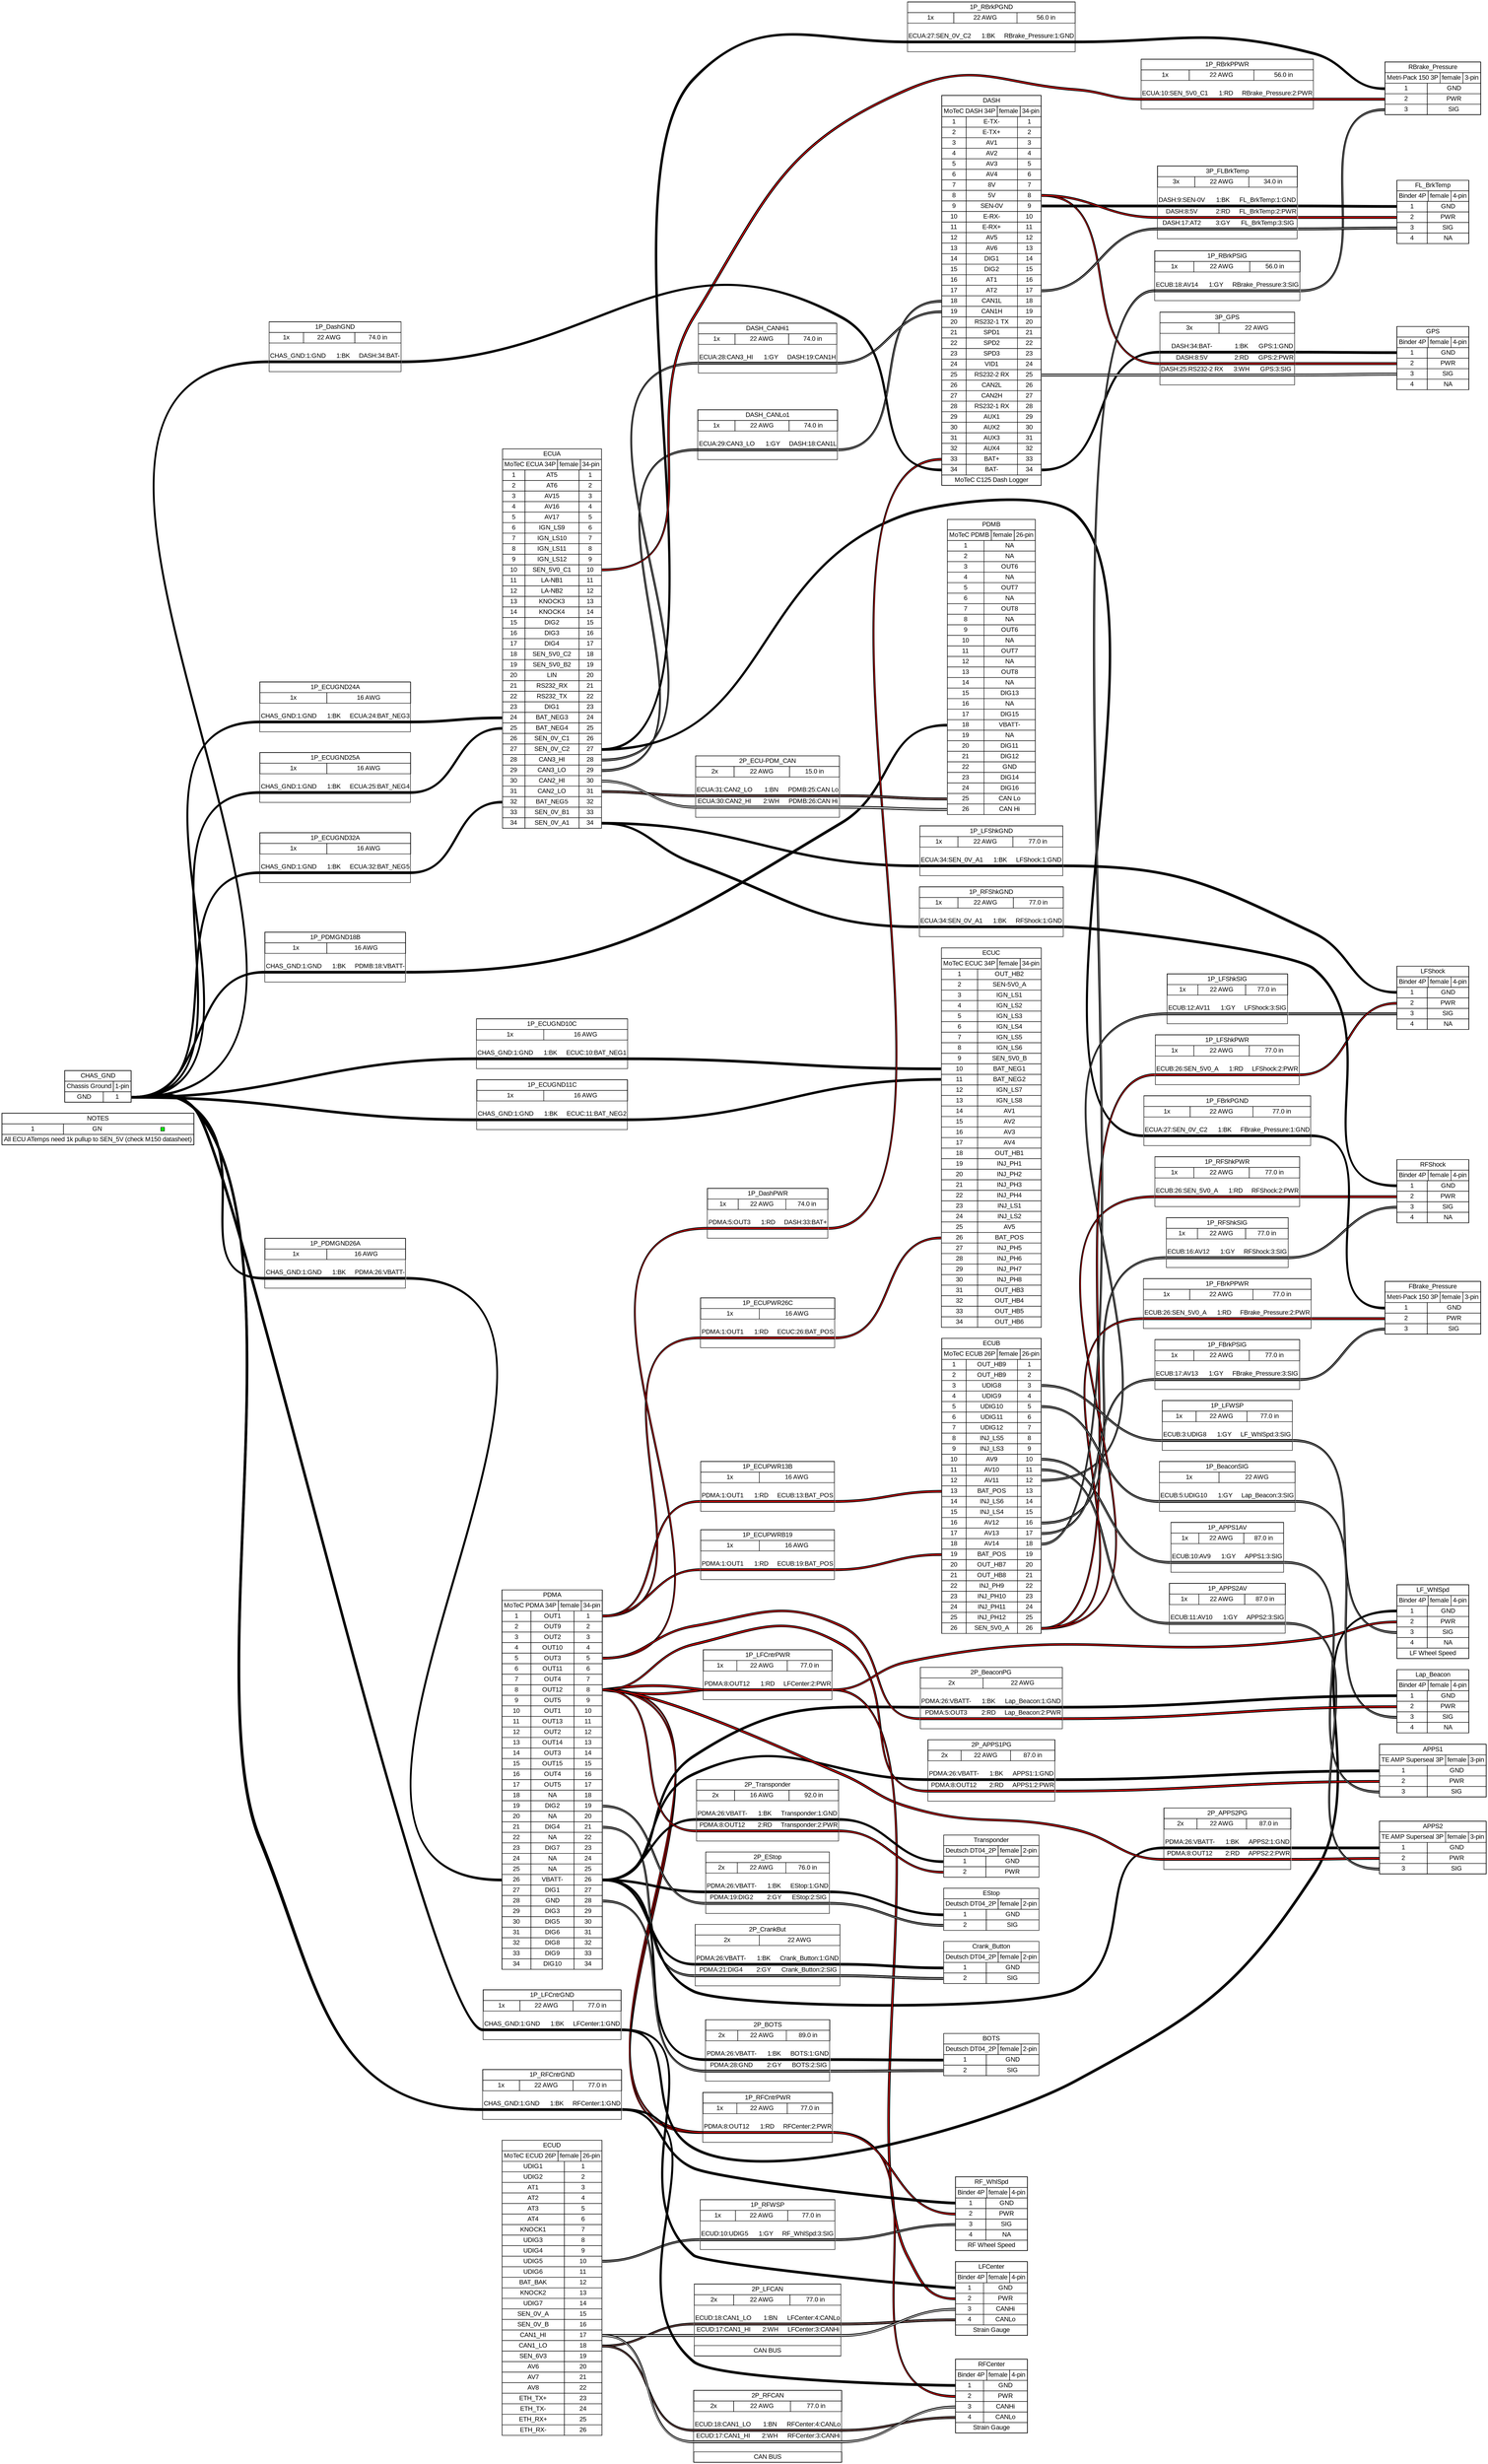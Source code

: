 graph {
// Graph generated by WireViz 0.3.1
// https://github.com/formatc1702/WireViz
	graph [bgcolor="#FFFFFF" fontname=arial nodesep=0.33 rankdir=LR ranksep=2]
	node [fillcolor="#FFFFFF" fontname=arial height=0 margin=0 shape=none style=filled width=0]
	edge [fontname=arial style=bold]
	NOTES [label=<
<table border="0" cellspacing="0" cellpadding="0">
 <tr><td>
  <table border="0" cellspacing="0" cellpadding="3" cellborder="1"><tr>
   <td balign="left">NOTES</td>
  </tr></table>
 </td></tr>
 <tr><td>
  <table border="0" cellspacing="0" cellpadding="3" cellborder="1">
   <tr>
    <td port="p1l">1</td>
    <td sides="tbl">GN</td>
    <td sides="tbr">
     <table border="0" cellborder="1"><tr>
      <td bgcolor="#00FF00" width="8" height="8" fixedsize="true"></td>
     </tr></table>
    </td>
   </tr>
  </table>
 </td></tr>
 <tr><td>
  <table border="0" cellspacing="0" cellpadding="3" cellborder="1"><tr>
   <td balign="left">All ECU ATemps need 1k pullup to SEN_5V (check M150 datasheet)</td>
  </tr></table>
 </td></tr>
</table>
> fillcolor="#FFFFFF" shape=box style=filled]
	DASH [label=<
<table border="0" cellspacing="0" cellpadding="0">
 <tr><td>
  <table border="0" cellspacing="0" cellpadding="3" cellborder="1"><tr>
   <td balign="left">DASH</td>
  </tr></table>
 </td></tr>
 <tr><td>
  <table border="0" cellspacing="0" cellpadding="3" cellborder="1"><tr>
   <td balign="left">MoTeC DASH 34P</td>
   <td balign="left">female</td>
   <td balign="left">34-pin</td>
  </tr></table>
 </td></tr>
 <tr><td>
  <table border="0" cellspacing="0" cellpadding="3" cellborder="1">
   <tr>
    <td port="p1l">1</td>
    <td>E-TX-</td>
    <td port="p1r">1</td>
   </tr>
   <tr>
    <td port="p2l">2</td>
    <td>E-TX+</td>
    <td port="p2r">2</td>
   </tr>
   <tr>
    <td port="p3l">3</td>
    <td>AV1</td>
    <td port="p3r">3</td>
   </tr>
   <tr>
    <td port="p4l">4</td>
    <td>AV2</td>
    <td port="p4r">4</td>
   </tr>
   <tr>
    <td port="p5l">5</td>
    <td>AV3</td>
    <td port="p5r">5</td>
   </tr>
   <tr>
    <td port="p6l">6</td>
    <td>AV4</td>
    <td port="p6r">6</td>
   </tr>
   <tr>
    <td port="p7l">7</td>
    <td>8V</td>
    <td port="p7r">7</td>
   </tr>
   <tr>
    <td port="p8l">8</td>
    <td>5V</td>
    <td port="p8r">8</td>
   </tr>
   <tr>
    <td port="p9l">9</td>
    <td>SEN-0V</td>
    <td port="p9r">9</td>
   </tr>
   <tr>
    <td port="p10l">10</td>
    <td>E-RX-</td>
    <td port="p10r">10</td>
   </tr>
   <tr>
    <td port="p11l">11</td>
    <td>E-RX+</td>
    <td port="p11r">11</td>
   </tr>
   <tr>
    <td port="p12l">12</td>
    <td>AV5</td>
    <td port="p12r">12</td>
   </tr>
   <tr>
    <td port="p13l">13</td>
    <td>AV6</td>
    <td port="p13r">13</td>
   </tr>
   <tr>
    <td port="p14l">14</td>
    <td>DIG1</td>
    <td port="p14r">14</td>
   </tr>
   <tr>
    <td port="p15l">15</td>
    <td>DIG2</td>
    <td port="p15r">15</td>
   </tr>
   <tr>
    <td port="p16l">16</td>
    <td>AT1</td>
    <td port="p16r">16</td>
   </tr>
   <tr>
    <td port="p17l">17</td>
    <td>AT2</td>
    <td port="p17r">17</td>
   </tr>
   <tr>
    <td port="p18l">18</td>
    <td>CAN1L</td>
    <td port="p18r">18</td>
   </tr>
   <tr>
    <td port="p19l">19</td>
    <td>CAN1H</td>
    <td port="p19r">19</td>
   </tr>
   <tr>
    <td port="p20l">20</td>
    <td>RS232-1 TX</td>
    <td port="p20r">20</td>
   </tr>
   <tr>
    <td port="p21l">21</td>
    <td>SPD1</td>
    <td port="p21r">21</td>
   </tr>
   <tr>
    <td port="p22l">22</td>
    <td>SPD2</td>
    <td port="p22r">22</td>
   </tr>
   <tr>
    <td port="p23l">23</td>
    <td>SPD3</td>
    <td port="p23r">23</td>
   </tr>
   <tr>
    <td port="p24l">24</td>
    <td>VID1</td>
    <td port="p24r">24</td>
   </tr>
   <tr>
    <td port="p25l">25</td>
    <td>RS232-2 RX</td>
    <td port="p25r">25</td>
   </tr>
   <tr>
    <td port="p26l">26</td>
    <td>CAN2L</td>
    <td port="p26r">26</td>
   </tr>
   <tr>
    <td port="p27l">27</td>
    <td>CAN2H</td>
    <td port="p27r">27</td>
   </tr>
   <tr>
    <td port="p28l">28</td>
    <td>RS232-1 RX</td>
    <td port="p28r">28</td>
   </tr>
   <tr>
    <td port="p29l">29</td>
    <td>AUX1</td>
    <td port="p29r">29</td>
   </tr>
   <tr>
    <td port="p30l">30</td>
    <td>AUX2</td>
    <td port="p30r">30</td>
   </tr>
   <tr>
    <td port="p31l">31</td>
    <td>AUX3</td>
    <td port="p31r">31</td>
   </tr>
   <tr>
    <td port="p32l">32</td>
    <td>AUX4</td>
    <td port="p32r">32</td>
   </tr>
   <tr>
    <td port="p33l">33</td>
    <td>BAT+</td>
    <td port="p33r">33</td>
   </tr>
   <tr>
    <td port="p34l">34</td>
    <td>BAT-</td>
    <td port="p34r">34</td>
   </tr>
  </table>
 </td></tr>
 <tr><td>
  <table border="0" cellspacing="0" cellpadding="3" cellborder="1"><tr>
   <td balign="left">MoTeC C125 Dash Logger</td>
  </tr></table>
 </td></tr>
</table>
> fillcolor="#FFFFFF" shape=box style=filled]
	ECUA [label=<
<table border="0" cellspacing="0" cellpadding="0">
 <tr><td>
  <table border="0" cellspacing="0" cellpadding="3" cellborder="1"><tr>
   <td balign="left">ECUA</td>
  </tr></table>
 </td></tr>
 <tr><td>
  <table border="0" cellspacing="0" cellpadding="3" cellborder="1"><tr>
   <td balign="left">MoTeC ECUA 34P</td>
   <td balign="left">female</td>
   <td balign="left">34-pin</td>
  </tr></table>
 </td></tr>
 <tr><td>
  <table border="0" cellspacing="0" cellpadding="3" cellborder="1">
   <tr>
    <td port="p1l">1</td>
    <td>AT5</td>
    <td port="p1r">1</td>
   </tr>
   <tr>
    <td port="p2l">2</td>
    <td>AT6</td>
    <td port="p2r">2</td>
   </tr>
   <tr>
    <td port="p3l">3</td>
    <td>AV15</td>
    <td port="p3r">3</td>
   </tr>
   <tr>
    <td port="p4l">4</td>
    <td>AV16</td>
    <td port="p4r">4</td>
   </tr>
   <tr>
    <td port="p5l">5</td>
    <td>AV17</td>
    <td port="p5r">5</td>
   </tr>
   <tr>
    <td port="p6l">6</td>
    <td>IGN_LS9</td>
    <td port="p6r">6</td>
   </tr>
   <tr>
    <td port="p7l">7</td>
    <td>IGN_LS10</td>
    <td port="p7r">7</td>
   </tr>
   <tr>
    <td port="p8l">8</td>
    <td>IGN_LS11</td>
    <td port="p8r">8</td>
   </tr>
   <tr>
    <td port="p9l">9</td>
    <td>IGN_LS12</td>
    <td port="p9r">9</td>
   </tr>
   <tr>
    <td port="p10l">10</td>
    <td>SEN_5V0_C1</td>
    <td port="p10r">10</td>
   </tr>
   <tr>
    <td port="p11l">11</td>
    <td>LA-NB1</td>
    <td port="p11r">11</td>
   </tr>
   <tr>
    <td port="p12l">12</td>
    <td>LA-NB2</td>
    <td port="p12r">12</td>
   </tr>
   <tr>
    <td port="p13l">13</td>
    <td>KNOCK3</td>
    <td port="p13r">13</td>
   </tr>
   <tr>
    <td port="p14l">14</td>
    <td>KNOCK4</td>
    <td port="p14r">14</td>
   </tr>
   <tr>
    <td port="p15l">15</td>
    <td>DIG2</td>
    <td port="p15r">15</td>
   </tr>
   <tr>
    <td port="p16l">16</td>
    <td>DIG3</td>
    <td port="p16r">16</td>
   </tr>
   <tr>
    <td port="p17l">17</td>
    <td>DIG4</td>
    <td port="p17r">17</td>
   </tr>
   <tr>
    <td port="p18l">18</td>
    <td>SEN_5V0_C2</td>
    <td port="p18r">18</td>
   </tr>
   <tr>
    <td port="p19l">19</td>
    <td>SEN_5V0_B2</td>
    <td port="p19r">19</td>
   </tr>
   <tr>
    <td port="p20l">20</td>
    <td>LIN</td>
    <td port="p20r">20</td>
   </tr>
   <tr>
    <td port="p21l">21</td>
    <td>RS232_RX</td>
    <td port="p21r">21</td>
   </tr>
   <tr>
    <td port="p22l">22</td>
    <td>RS232_TX</td>
    <td port="p22r">22</td>
   </tr>
   <tr>
    <td port="p23l">23</td>
    <td>DIG1</td>
    <td port="p23r">23</td>
   </tr>
   <tr>
    <td port="p24l">24</td>
    <td>BAT_NEG3</td>
    <td port="p24r">24</td>
   </tr>
   <tr>
    <td port="p25l">25</td>
    <td>BAT_NEG4</td>
    <td port="p25r">25</td>
   </tr>
   <tr>
    <td port="p26l">26</td>
    <td>SEN_0V_C1</td>
    <td port="p26r">26</td>
   </tr>
   <tr>
    <td port="p27l">27</td>
    <td>SEN_0V_C2</td>
    <td port="p27r">27</td>
   </tr>
   <tr>
    <td port="p28l">28</td>
    <td>CAN3_HI</td>
    <td port="p28r">28</td>
   </tr>
   <tr>
    <td port="p29l">29</td>
    <td>CAN3_LO</td>
    <td port="p29r">29</td>
   </tr>
   <tr>
    <td port="p30l">30</td>
    <td>CAN2_HI</td>
    <td port="p30r">30</td>
   </tr>
   <tr>
    <td port="p31l">31</td>
    <td>CAN2_LO</td>
    <td port="p31r">31</td>
   </tr>
   <tr>
    <td port="p32l">32</td>
    <td>BAT_NEG5</td>
    <td port="p32r">32</td>
   </tr>
   <tr>
    <td port="p33l">33</td>
    <td>SEN_0V_B1</td>
    <td port="p33r">33</td>
   </tr>
   <tr>
    <td port="p34l">34</td>
    <td>SEN_0V_A1</td>
    <td port="p34r">34</td>
   </tr>
  </table>
 </td></tr>
</table>
> fillcolor="#FFFFFF" shape=box style=filled]
	ECUB [label=<
<table border="0" cellspacing="0" cellpadding="0">
 <tr><td>
  <table border="0" cellspacing="0" cellpadding="3" cellborder="1"><tr>
   <td balign="left">ECUB</td>
  </tr></table>
 </td></tr>
 <tr><td>
  <table border="0" cellspacing="0" cellpadding="3" cellborder="1"><tr>
   <td balign="left">MoTeC ECUB 26P</td>
   <td balign="left">female</td>
   <td balign="left">26-pin</td>
  </tr></table>
 </td></tr>
 <tr><td>
  <table border="0" cellspacing="0" cellpadding="3" cellborder="1">
   <tr>
    <td port="p1l">1</td>
    <td>OUT_HB9</td>
    <td port="p1r">1</td>
   </tr>
   <tr>
    <td port="p2l">2</td>
    <td>OUT_HB9</td>
    <td port="p2r">2</td>
   </tr>
   <tr>
    <td port="p3l">3</td>
    <td>UDIG8</td>
    <td port="p3r">3</td>
   </tr>
   <tr>
    <td port="p4l">4</td>
    <td>UDIG9</td>
    <td port="p4r">4</td>
   </tr>
   <tr>
    <td port="p5l">5</td>
    <td>UDIG10</td>
    <td port="p5r">5</td>
   </tr>
   <tr>
    <td port="p6l">6</td>
    <td>UDIG11</td>
    <td port="p6r">6</td>
   </tr>
   <tr>
    <td port="p7l">7</td>
    <td>UDIG12</td>
    <td port="p7r">7</td>
   </tr>
   <tr>
    <td port="p8l">8</td>
    <td>INJ_LS5</td>
    <td port="p8r">8</td>
   </tr>
   <tr>
    <td port="p9l">9</td>
    <td>INJ_LS3</td>
    <td port="p9r">9</td>
   </tr>
   <tr>
    <td port="p10l">10</td>
    <td>AV9</td>
    <td port="p10r">10</td>
   </tr>
   <tr>
    <td port="p11l">11</td>
    <td>AV10</td>
    <td port="p11r">11</td>
   </tr>
   <tr>
    <td port="p12l">12</td>
    <td>AV11</td>
    <td port="p12r">12</td>
   </tr>
   <tr>
    <td port="p13l">13</td>
    <td>BAT_POS</td>
    <td port="p13r">13</td>
   </tr>
   <tr>
    <td port="p14l">14</td>
    <td>INJ_LS6</td>
    <td port="p14r">14</td>
   </tr>
   <tr>
    <td port="p15l">15</td>
    <td>INJ_LS4</td>
    <td port="p15r">15</td>
   </tr>
   <tr>
    <td port="p16l">16</td>
    <td>AV12</td>
    <td port="p16r">16</td>
   </tr>
   <tr>
    <td port="p17l">17</td>
    <td>AV13</td>
    <td port="p17r">17</td>
   </tr>
   <tr>
    <td port="p18l">18</td>
    <td>AV14</td>
    <td port="p18r">18</td>
   </tr>
   <tr>
    <td port="p19l">19</td>
    <td>BAT_POS</td>
    <td port="p19r">19</td>
   </tr>
   <tr>
    <td port="p20l">20</td>
    <td>OUT_HB7</td>
    <td port="p20r">20</td>
   </tr>
   <tr>
    <td port="p21l">21</td>
    <td>OUT_HB8</td>
    <td port="p21r">21</td>
   </tr>
   <tr>
    <td port="p22l">22</td>
    <td>INJ_PH9</td>
    <td port="p22r">22</td>
   </tr>
   <tr>
    <td port="p23l">23</td>
    <td>INJ_PH10</td>
    <td port="p23r">23</td>
   </tr>
   <tr>
    <td port="p24l">24</td>
    <td>INJ_PH11</td>
    <td port="p24r">24</td>
   </tr>
   <tr>
    <td port="p25l">25</td>
    <td>INJ_PH12</td>
    <td port="p25r">25</td>
   </tr>
   <tr>
    <td port="p26l">26</td>
    <td>SEN_5V0_A</td>
    <td port="p26r">26</td>
   </tr>
  </table>
 </td></tr>
</table>
> fillcolor="#FFFFFF" shape=box style=filled]
	ECUC [label=<
<table border="0" cellspacing="0" cellpadding="0">
 <tr><td>
  <table border="0" cellspacing="0" cellpadding="3" cellborder="1"><tr>
   <td balign="left">ECUC</td>
  </tr></table>
 </td></tr>
 <tr><td>
  <table border="0" cellspacing="0" cellpadding="3" cellborder="1"><tr>
   <td balign="left">MoTeC ECUC 34P</td>
   <td balign="left">female</td>
   <td balign="left">34-pin</td>
  </tr></table>
 </td></tr>
 <tr><td>
  <table border="0" cellspacing="0" cellpadding="3" cellborder="1">
   <tr>
    <td port="p1l">1</td>
    <td>OUT_HB2</td>
   </tr>
   <tr>
    <td port="p2l">2</td>
    <td>SEN-5V0_A</td>
   </tr>
   <tr>
    <td port="p3l">3</td>
    <td>IGN_LS1</td>
   </tr>
   <tr>
    <td port="p4l">4</td>
    <td>IGN_LS2</td>
   </tr>
   <tr>
    <td port="p5l">5</td>
    <td>IGN_LS3</td>
   </tr>
   <tr>
    <td port="p6l">6</td>
    <td>IGN_LS4</td>
   </tr>
   <tr>
    <td port="p7l">7</td>
    <td>IGN_LS5</td>
   </tr>
   <tr>
    <td port="p8l">8</td>
    <td>IGN_LS6</td>
   </tr>
   <tr>
    <td port="p9l">9</td>
    <td>SEN_5V0_B</td>
   </tr>
   <tr>
    <td port="p10l">10</td>
    <td>BAT_NEG1</td>
   </tr>
   <tr>
    <td port="p11l">11</td>
    <td>BAT_NEG2</td>
   </tr>
   <tr>
    <td port="p12l">12</td>
    <td>IGN_LS7</td>
   </tr>
   <tr>
    <td port="p13l">13</td>
    <td>IGN_LS8</td>
   </tr>
   <tr>
    <td port="p14l">14</td>
    <td>AV1</td>
   </tr>
   <tr>
    <td port="p15l">15</td>
    <td>AV2</td>
   </tr>
   <tr>
    <td port="p16l">16</td>
    <td>AV3</td>
   </tr>
   <tr>
    <td port="p17l">17</td>
    <td>AV4</td>
   </tr>
   <tr>
    <td port="p18l">18</td>
    <td>OUT_HB1</td>
   </tr>
   <tr>
    <td port="p19l">19</td>
    <td>INJ_PH1</td>
   </tr>
   <tr>
    <td port="p20l">20</td>
    <td>INJ_PH2</td>
   </tr>
   <tr>
    <td port="p21l">21</td>
    <td>INJ_PH3</td>
   </tr>
   <tr>
    <td port="p22l">22</td>
    <td>INJ_PH4</td>
   </tr>
   <tr>
    <td port="p23l">23</td>
    <td>INJ_LS1</td>
   </tr>
   <tr>
    <td port="p24l">24</td>
    <td>INJ_LS2</td>
   </tr>
   <tr>
    <td port="p25l">25</td>
    <td>AV5</td>
   </tr>
   <tr>
    <td port="p26l">26</td>
    <td>BAT_POS</td>
   </tr>
   <tr>
    <td port="p27l">27</td>
    <td>INJ_PH5</td>
   </tr>
   <tr>
    <td port="p28l">28</td>
    <td>INJ_PH6</td>
   </tr>
   <tr>
    <td port="p29l">29</td>
    <td>INJ_PH7</td>
   </tr>
   <tr>
    <td port="p30l">30</td>
    <td>INJ_PH8</td>
   </tr>
   <tr>
    <td port="p31l">31</td>
    <td>OUT_HB3</td>
   </tr>
   <tr>
    <td port="p32l">32</td>
    <td>OUT_HB4</td>
   </tr>
   <tr>
    <td port="p33l">33</td>
    <td>OUT_HB5</td>
   </tr>
   <tr>
    <td port="p34l">34</td>
    <td>OUT_HB6</td>
   </tr>
  </table>
 </td></tr>
</table>
> fillcolor="#FFFFFF" shape=box style=filled]
	ECUD [label=<
<table border="0" cellspacing="0" cellpadding="0">
 <tr><td>
  <table border="0" cellspacing="0" cellpadding="3" cellborder="1"><tr>
   <td balign="left">ECUD</td>
  </tr></table>
 </td></tr>
 <tr><td>
  <table border="0" cellspacing="0" cellpadding="3" cellborder="1"><tr>
   <td balign="left">MoTeC ECUD 26P</td>
   <td balign="left">female</td>
   <td balign="left">26-pin</td>
  </tr></table>
 </td></tr>
 <tr><td>
  <table border="0" cellspacing="0" cellpadding="3" cellborder="1">
   <tr>
    <td>UDIG1</td>
    <td port="p1r">1</td>
   </tr>
   <tr>
    <td>UDIG2</td>
    <td port="p2r">2</td>
   </tr>
   <tr>
    <td>AT1</td>
    <td port="p3r">3</td>
   </tr>
   <tr>
    <td>AT2</td>
    <td port="p4r">4</td>
   </tr>
   <tr>
    <td>AT3</td>
    <td port="p5r">5</td>
   </tr>
   <tr>
    <td>AT4</td>
    <td port="p6r">6</td>
   </tr>
   <tr>
    <td>KNOCK1</td>
    <td port="p7r">7</td>
   </tr>
   <tr>
    <td>UDIG3</td>
    <td port="p8r">8</td>
   </tr>
   <tr>
    <td>UDIG4</td>
    <td port="p9r">9</td>
   </tr>
   <tr>
    <td>UDIG5</td>
    <td port="p10r">10</td>
   </tr>
   <tr>
    <td>UDIG6</td>
    <td port="p11r">11</td>
   </tr>
   <tr>
    <td>BAT_BAK</td>
    <td port="p12r">12</td>
   </tr>
   <tr>
    <td>KNOCK2</td>
    <td port="p13r">13</td>
   </tr>
   <tr>
    <td>UDIG7</td>
    <td port="p14r">14</td>
   </tr>
   <tr>
    <td>SEN_0V_A</td>
    <td port="p15r">15</td>
   </tr>
   <tr>
    <td>SEN_0V_B</td>
    <td port="p16r">16</td>
   </tr>
   <tr>
    <td>CAN1_HI</td>
    <td port="p17r">17</td>
   </tr>
   <tr>
    <td>CAN1_LO</td>
    <td port="p18r">18</td>
   </tr>
   <tr>
    <td>SEN_6V3</td>
    <td port="p19r">19</td>
   </tr>
   <tr>
    <td>AV6</td>
    <td port="p20r">20</td>
   </tr>
   <tr>
    <td>AV7</td>
    <td port="p21r">21</td>
   </tr>
   <tr>
    <td>AV8</td>
    <td port="p22r">22</td>
   </tr>
   <tr>
    <td>ETH_TX+</td>
    <td port="p23r">23</td>
   </tr>
   <tr>
    <td>ETH_TX-</td>
    <td port="p24r">24</td>
   </tr>
   <tr>
    <td>ETH_RX+</td>
    <td port="p25r">25</td>
   </tr>
   <tr>
    <td>ETH_RX-</td>
    <td port="p26r">26</td>
   </tr>
  </table>
 </td></tr>
</table>
> fillcolor="#FFFFFF" shape=box style=filled]
	PDMA [label=<
<table border="0" cellspacing="0" cellpadding="0">
 <tr><td>
  <table border="0" cellspacing="0" cellpadding="3" cellborder="1"><tr>
   <td balign="left">PDMA</td>
  </tr></table>
 </td></tr>
 <tr><td>
  <table border="0" cellspacing="0" cellpadding="3" cellborder="1"><tr>
   <td balign="left">MoTeC PDMA 34P</td>
   <td balign="left">female</td>
   <td balign="left">34-pin</td>
  </tr></table>
 </td></tr>
 <tr><td>
  <table border="0" cellspacing="0" cellpadding="3" cellborder="1">
   <tr>
    <td port="p1l">1</td>
    <td>OUT1</td>
    <td port="p1r">1</td>
   </tr>
   <tr>
    <td port="p2l">2</td>
    <td>OUT9</td>
    <td port="p2r">2</td>
   </tr>
   <tr>
    <td port="p3l">3</td>
    <td>OUT2</td>
    <td port="p3r">3</td>
   </tr>
   <tr>
    <td port="p4l">4</td>
    <td>OUT10</td>
    <td port="p4r">4</td>
   </tr>
   <tr>
    <td port="p5l">5</td>
    <td>OUT3</td>
    <td port="p5r">5</td>
   </tr>
   <tr>
    <td port="p6l">6</td>
    <td>OUT11</td>
    <td port="p6r">6</td>
   </tr>
   <tr>
    <td port="p7l">7</td>
    <td>OUT4</td>
    <td port="p7r">7</td>
   </tr>
   <tr>
    <td port="p8l">8</td>
    <td>OUT12</td>
    <td port="p8r">8</td>
   </tr>
   <tr>
    <td port="p9l">9</td>
    <td>OUT5</td>
    <td port="p9r">9</td>
   </tr>
   <tr>
    <td port="p10l">10</td>
    <td>OUT1</td>
    <td port="p10r">10</td>
   </tr>
   <tr>
    <td port="p11l">11</td>
    <td>OUT13</td>
    <td port="p11r">11</td>
   </tr>
   <tr>
    <td port="p12l">12</td>
    <td>OUT2</td>
    <td port="p12r">12</td>
   </tr>
   <tr>
    <td port="p13l">13</td>
    <td>OUT14</td>
    <td port="p13r">13</td>
   </tr>
   <tr>
    <td port="p14l">14</td>
    <td>OUT3</td>
    <td port="p14r">14</td>
   </tr>
   <tr>
    <td port="p15l">15</td>
    <td>OUT15</td>
    <td port="p15r">15</td>
   </tr>
   <tr>
    <td port="p16l">16</td>
    <td>OUT4</td>
    <td port="p16r">16</td>
   </tr>
   <tr>
    <td port="p17l">17</td>
    <td>OUT5</td>
    <td port="p17r">17</td>
   </tr>
   <tr>
    <td port="p18l">18</td>
    <td>NA</td>
    <td port="p18r">18</td>
   </tr>
   <tr>
    <td port="p19l">19</td>
    <td>DIG2</td>
    <td port="p19r">19</td>
   </tr>
   <tr>
    <td port="p20l">20</td>
    <td>NA</td>
    <td port="p20r">20</td>
   </tr>
   <tr>
    <td port="p21l">21</td>
    <td>DIG4</td>
    <td port="p21r">21</td>
   </tr>
   <tr>
    <td port="p22l">22</td>
    <td>NA</td>
    <td port="p22r">22</td>
   </tr>
   <tr>
    <td port="p23l">23</td>
    <td>DIG7</td>
    <td port="p23r">23</td>
   </tr>
   <tr>
    <td port="p24l">24</td>
    <td>NA</td>
    <td port="p24r">24</td>
   </tr>
   <tr>
    <td port="p25l">25</td>
    <td>NA</td>
    <td port="p25r">25</td>
   </tr>
   <tr>
    <td port="p26l">26</td>
    <td>VBATT-</td>
    <td port="p26r">26</td>
   </tr>
   <tr>
    <td port="p27l">27</td>
    <td>DIG1</td>
    <td port="p27r">27</td>
   </tr>
   <tr>
    <td port="p28l">28</td>
    <td>GND</td>
    <td port="p28r">28</td>
   </tr>
   <tr>
    <td port="p29l">29</td>
    <td>DIG3</td>
    <td port="p29r">29</td>
   </tr>
   <tr>
    <td port="p30l">30</td>
    <td>DIG5</td>
    <td port="p30r">30</td>
   </tr>
   <tr>
    <td port="p31l">31</td>
    <td>DIG6</td>
    <td port="p31r">31</td>
   </tr>
   <tr>
    <td port="p32l">32</td>
    <td>DIG8</td>
    <td port="p32r">32</td>
   </tr>
   <tr>
    <td port="p33l">33</td>
    <td>DIG9</td>
    <td port="p33r">33</td>
   </tr>
   <tr>
    <td port="p34l">34</td>
    <td>DIG10</td>
    <td port="p34r">34</td>
   </tr>
  </table>
 </td></tr>
</table>
> fillcolor="#FFFFFF" shape=box style=filled]
	PDMB [label=<
<table border="0" cellspacing="0" cellpadding="0">
 <tr><td>
  <table border="0" cellspacing="0" cellpadding="3" cellborder="1"><tr>
   <td balign="left">PDMB</td>
  </tr></table>
 </td></tr>
 <tr><td>
  <table border="0" cellspacing="0" cellpadding="3" cellborder="1"><tr>
   <td balign="left">MoTeC PDMB</td>
   <td balign="left">female</td>
   <td balign="left">26-pin</td>
  </tr></table>
 </td></tr>
 <tr><td>
  <table border="0" cellspacing="0" cellpadding="3" cellborder="1">
   <tr>
    <td port="p1l">1</td>
    <td>NA</td>
   </tr>
   <tr>
    <td port="p2l">2</td>
    <td>NA</td>
   </tr>
   <tr>
    <td port="p3l">3</td>
    <td>OUT6</td>
   </tr>
   <tr>
    <td port="p4l">4</td>
    <td>NA</td>
   </tr>
   <tr>
    <td port="p5l">5</td>
    <td>OUT7</td>
   </tr>
   <tr>
    <td port="p6l">6</td>
    <td>NA</td>
   </tr>
   <tr>
    <td port="p7l">7</td>
    <td>OUT8</td>
   </tr>
   <tr>
    <td port="p8l">8</td>
    <td>NA</td>
   </tr>
   <tr>
    <td port="p9l">9</td>
    <td>OUT6</td>
   </tr>
   <tr>
    <td port="p10l">10</td>
    <td>NA</td>
   </tr>
   <tr>
    <td port="p11l">11</td>
    <td>OUT7</td>
   </tr>
   <tr>
    <td port="p12l">12</td>
    <td>NA</td>
   </tr>
   <tr>
    <td port="p13l">13</td>
    <td>OUT8</td>
   </tr>
   <tr>
    <td port="p14l">14</td>
    <td>NA</td>
   </tr>
   <tr>
    <td port="p15l">15</td>
    <td>DIG13</td>
   </tr>
   <tr>
    <td port="p16l">16</td>
    <td>NA</td>
   </tr>
   <tr>
    <td port="p17l">17</td>
    <td>DIG15</td>
   </tr>
   <tr>
    <td port="p18l">18</td>
    <td>VBATT-</td>
   </tr>
   <tr>
    <td port="p19l">19</td>
    <td>NA</td>
   </tr>
   <tr>
    <td port="p20l">20</td>
    <td>DIG11</td>
   </tr>
   <tr>
    <td port="p21l">21</td>
    <td>DIG12</td>
   </tr>
   <tr>
    <td port="p22l">22</td>
    <td>GND</td>
   </tr>
   <tr>
    <td port="p23l">23</td>
    <td>DIG14</td>
   </tr>
   <tr>
    <td port="p24l">24</td>
    <td>DIG16</td>
   </tr>
   <tr>
    <td port="p25l">25</td>
    <td>CAN Lo</td>
   </tr>
   <tr>
    <td port="p26l">26</td>
    <td>CAN Hi</td>
   </tr>
  </table>
 </td></tr>
</table>
> fillcolor="#FFFFFF" shape=box style=filled]
	CHAS_GND [label=<
<table border="0" cellspacing="0" cellpadding="0">
 <tr><td>
  <table border="0" cellspacing="0" cellpadding="3" cellborder="1"><tr>
   <td balign="left">CHAS_GND</td>
  </tr></table>
 </td></tr>
 <tr><td>
  <table border="0" cellspacing="0" cellpadding="3" cellborder="1"><tr>
   <td balign="left">Chassis Ground</td>
   <td balign="left">1-pin</td>
  </tr></table>
 </td></tr>
 <tr><td>
  <table border="0" cellspacing="0" cellpadding="3" cellborder="1">
   <tr>
    <td>GND</td>
    <td port="p1r">1</td>
   </tr>
  </table>
 </td></tr>
</table>
> fillcolor="#FFFFFF" shape=box style=filled]
	RFShock [label=<
<table border="0" cellspacing="0" cellpadding="0">
 <tr><td>
  <table border="0" cellspacing="0" cellpadding="3" cellborder="1"><tr>
   <td balign="left">RFShock</td>
  </tr></table>
 </td></tr>
 <tr><td>
  <table border="0" cellspacing="0" cellpadding="3" cellborder="1"><tr>
   <td balign="left">Binder 4P</td>
   <td balign="left">female</td>
   <td balign="left">4-pin</td>
  </tr></table>
 </td></tr>
 <tr><td>
  <table border="0" cellspacing="0" cellpadding="3" cellborder="1">
   <tr>
    <td port="p1l">1</td>
    <td>GND</td>
   </tr>
   <tr>
    <td port="p2l">2</td>
    <td>PWR</td>
   </tr>
   <tr>
    <td port="p3l">3</td>
    <td>SIG</td>
   </tr>
   <tr>
    <td port="p4l">4</td>
    <td>NA</td>
   </tr>
  </table>
 </td></tr>
</table>
> fillcolor="#FFFFFF" shape=box style=filled]
	LFShock [label=<
<table border="0" cellspacing="0" cellpadding="0">
 <tr><td>
  <table border="0" cellspacing="0" cellpadding="3" cellborder="1"><tr>
   <td balign="left">LFShock</td>
  </tr></table>
 </td></tr>
 <tr><td>
  <table border="0" cellspacing="0" cellpadding="3" cellborder="1"><tr>
   <td balign="left">Binder 4P</td>
   <td balign="left">female</td>
   <td balign="left">4-pin</td>
  </tr></table>
 </td></tr>
 <tr><td>
  <table border="0" cellspacing="0" cellpadding="3" cellborder="1">
   <tr>
    <td port="p1l">1</td>
    <td>GND</td>
   </tr>
   <tr>
    <td port="p2l">2</td>
    <td>PWR</td>
   </tr>
   <tr>
    <td port="p3l">3</td>
    <td>SIG</td>
   </tr>
   <tr>
    <td port="p4l">4</td>
    <td>NA</td>
   </tr>
  </table>
 </td></tr>
</table>
> fillcolor="#FFFFFF" shape=box style=filled]
	LFCenter [label=<
<table border="0" cellspacing="0" cellpadding="0">
 <tr><td>
  <table border="0" cellspacing="0" cellpadding="3" cellborder="1"><tr>
   <td balign="left">LFCenter</td>
  </tr></table>
 </td></tr>
 <tr><td>
  <table border="0" cellspacing="0" cellpadding="3" cellborder="1"><tr>
   <td balign="left">Binder 4P</td>
   <td balign="left">female</td>
   <td balign="left">4-pin</td>
  </tr></table>
 </td></tr>
 <tr><td>
  <table border="0" cellspacing="0" cellpadding="3" cellborder="1">
   <tr>
    <td port="p1l">1</td>
    <td>GND</td>
   </tr>
   <tr>
    <td port="p2l">2</td>
    <td>PWR</td>
   </tr>
   <tr>
    <td port="p3l">3</td>
    <td>CANHi</td>
   </tr>
   <tr>
    <td port="p4l">4</td>
    <td>CANLo</td>
   </tr>
  </table>
 </td></tr>
 <tr><td>
  <table border="0" cellspacing="0" cellpadding="3" cellborder="1"><tr>
   <td balign="left">Strain Gauge</td>
  </tr></table>
 </td></tr>
</table>
> fillcolor="#FFFFFF" shape=box style=filled]
	LF_WhlSpd [label=<
<table border="0" cellspacing="0" cellpadding="0">
 <tr><td>
  <table border="0" cellspacing="0" cellpadding="3" cellborder="1"><tr>
   <td balign="left">LF_WhlSpd</td>
  </tr></table>
 </td></tr>
 <tr><td>
  <table border="0" cellspacing="0" cellpadding="3" cellborder="1"><tr>
   <td balign="left">Binder 4P</td>
   <td balign="left">female</td>
   <td balign="left">4-pin</td>
  </tr></table>
 </td></tr>
 <tr><td>
  <table border="0" cellspacing="0" cellpadding="3" cellborder="1">
   <tr>
    <td port="p1l">1</td>
    <td>GND</td>
   </tr>
   <tr>
    <td port="p2l">2</td>
    <td>PWR</td>
   </tr>
   <tr>
    <td port="p3l">3</td>
    <td>SIG</td>
   </tr>
   <tr>
    <td port="p4l">4</td>
    <td>NA</td>
   </tr>
  </table>
 </td></tr>
 <tr><td>
  <table border="0" cellspacing="0" cellpadding="3" cellborder="1"><tr>
   <td balign="left">LF Wheel Speed</td>
  </tr></table>
 </td></tr>
</table>
> fillcolor="#FFFFFF" shape=box style=filled]
	RFCenter [label=<
<table border="0" cellspacing="0" cellpadding="0">
 <tr><td>
  <table border="0" cellspacing="0" cellpadding="3" cellborder="1"><tr>
   <td balign="left">RFCenter</td>
  </tr></table>
 </td></tr>
 <tr><td>
  <table border="0" cellspacing="0" cellpadding="3" cellborder="1"><tr>
   <td balign="left">Binder 4P</td>
   <td balign="left">female</td>
   <td balign="left">4-pin</td>
  </tr></table>
 </td></tr>
 <tr><td>
  <table border="0" cellspacing="0" cellpadding="3" cellborder="1">
   <tr>
    <td port="p1l">1</td>
    <td>GND</td>
   </tr>
   <tr>
    <td port="p2l">2</td>
    <td>PWR</td>
   </tr>
   <tr>
    <td port="p3l">3</td>
    <td>CANHi</td>
   </tr>
   <tr>
    <td port="p4l">4</td>
    <td>CANLo</td>
   </tr>
  </table>
 </td></tr>
 <tr><td>
  <table border="0" cellspacing="0" cellpadding="3" cellborder="1"><tr>
   <td balign="left">Strain Gauge</td>
  </tr></table>
 </td></tr>
</table>
> fillcolor="#FFFFFF" shape=box style=filled]
	RF_WhlSpd [label=<
<table border="0" cellspacing="0" cellpadding="0">
 <tr><td>
  <table border="0" cellspacing="0" cellpadding="3" cellborder="1"><tr>
   <td balign="left">RF_WhlSpd</td>
  </tr></table>
 </td></tr>
 <tr><td>
  <table border="0" cellspacing="0" cellpadding="3" cellborder="1"><tr>
   <td balign="left">Binder 4P</td>
   <td balign="left">female</td>
   <td balign="left">4-pin</td>
  </tr></table>
 </td></tr>
 <tr><td>
  <table border="0" cellspacing="0" cellpadding="3" cellborder="1">
   <tr>
    <td port="p1l">1</td>
    <td>GND</td>
   </tr>
   <tr>
    <td port="p2l">2</td>
    <td>PWR</td>
   </tr>
   <tr>
    <td port="p3l">3</td>
    <td>SIG</td>
   </tr>
   <tr>
    <td port="p4l">4</td>
    <td>NA</td>
   </tr>
  </table>
 </td></tr>
 <tr><td>
  <table border="0" cellspacing="0" cellpadding="3" cellborder="1"><tr>
   <td balign="left">RF Wheel Speed</td>
  </tr></table>
 </td></tr>
</table>
> fillcolor="#FFFFFF" shape=box style=filled]
	EStop [label=<
<table border="0" cellspacing="0" cellpadding="0">
 <tr><td>
  <table border="0" cellspacing="0" cellpadding="3" cellborder="1"><tr>
   <td balign="left">EStop</td>
  </tr></table>
 </td></tr>
 <tr><td>
  <table border="0" cellspacing="0" cellpadding="3" cellborder="1"><tr>
   <td balign="left">Deutsch DT04_2P</td>
   <td balign="left">female</td>
   <td balign="left">2-pin</td>
  </tr></table>
 </td></tr>
 <tr><td>
  <table border="0" cellspacing="0" cellpadding="3" cellborder="1">
   <tr>
    <td port="p1l">1</td>
    <td>GND</td>
   </tr>
   <tr>
    <td port="p2l">2</td>
    <td>SIG</td>
   </tr>
  </table>
 </td></tr>
</table>
> fillcolor="#FFFFFF" shape=box style=filled]
	BOTS [label=<
<table border="0" cellspacing="0" cellpadding="0">
 <tr><td>
  <table border="0" cellspacing="0" cellpadding="3" cellborder="1"><tr>
   <td balign="left">BOTS</td>
  </tr></table>
 </td></tr>
 <tr><td>
  <table border="0" cellspacing="0" cellpadding="3" cellborder="1"><tr>
   <td balign="left">Deutsch DT04_2P</td>
   <td balign="left">female</td>
   <td balign="left">2-pin</td>
  </tr></table>
 </td></tr>
 <tr><td>
  <table border="0" cellspacing="0" cellpadding="3" cellborder="1">
   <tr>
    <td port="p1l">1</td>
    <td>GND</td>
   </tr>
   <tr>
    <td port="p2l">2</td>
    <td>SIG</td>
   </tr>
  </table>
 </td></tr>
</table>
> fillcolor="#FFFFFF" shape=box style=filled]
	Crank_Button [label=<
<table border="0" cellspacing="0" cellpadding="0">
 <tr><td>
  <table border="0" cellspacing="0" cellpadding="3" cellborder="1"><tr>
   <td balign="left">Crank_Button</td>
  </tr></table>
 </td></tr>
 <tr><td>
  <table border="0" cellspacing="0" cellpadding="3" cellborder="1"><tr>
   <td balign="left">Deutsch DT04_2P</td>
   <td balign="left">female</td>
   <td balign="left">2-pin</td>
  </tr></table>
 </td></tr>
 <tr><td>
  <table border="0" cellspacing="0" cellpadding="3" cellborder="1">
   <tr>
    <td port="p1l">1</td>
    <td>GND</td>
   </tr>
   <tr>
    <td port="p2l">2</td>
    <td>SIG</td>
   </tr>
  </table>
 </td></tr>
</table>
> fillcolor="#FFFFFF" shape=box style=filled]
	APPS1 [label=<
<table border="0" cellspacing="0" cellpadding="0">
 <tr><td>
  <table border="0" cellspacing="0" cellpadding="3" cellborder="1"><tr>
   <td balign="left">APPS1</td>
  </tr></table>
 </td></tr>
 <tr><td>
  <table border="0" cellspacing="0" cellpadding="3" cellborder="1"><tr>
   <td balign="left">TE AMP Superseal 3P</td>
   <td balign="left">female</td>
   <td balign="left">3-pin</td>
  </tr></table>
 </td></tr>
 <tr><td>
  <table border="0" cellspacing="0" cellpadding="3" cellborder="1">
   <tr>
    <td port="p1l">1</td>
    <td>GND</td>
   </tr>
   <tr>
    <td port="p2l">2</td>
    <td>PWR</td>
   </tr>
   <tr>
    <td port="p3l">3</td>
    <td>SIG</td>
   </tr>
  </table>
 </td></tr>
</table>
> fillcolor="#FFFFFF" shape=box style=filled]
	APPS2 [label=<
<table border="0" cellspacing="0" cellpadding="0">
 <tr><td>
  <table border="0" cellspacing="0" cellpadding="3" cellborder="1"><tr>
   <td balign="left">APPS2</td>
  </tr></table>
 </td></tr>
 <tr><td>
  <table border="0" cellspacing="0" cellpadding="3" cellborder="1"><tr>
   <td balign="left">TE AMP Superseal 3P</td>
   <td balign="left">female</td>
   <td balign="left">3-pin</td>
  </tr></table>
 </td></tr>
 <tr><td>
  <table border="0" cellspacing="0" cellpadding="3" cellborder="1">
   <tr>
    <td port="p1l">1</td>
    <td>GND</td>
   </tr>
   <tr>
    <td port="p2l">2</td>
    <td>PWR</td>
   </tr>
   <tr>
    <td port="p3l">3</td>
    <td>SIG</td>
   </tr>
  </table>
 </td></tr>
</table>
> fillcolor="#FFFFFF" shape=box style=filled]
	GPS [label=<
<table border="0" cellspacing="0" cellpadding="0">
 <tr><td>
  <table border="0" cellspacing="0" cellpadding="3" cellborder="1"><tr>
   <td balign="left">GPS</td>
  </tr></table>
 </td></tr>
 <tr><td>
  <table border="0" cellspacing="0" cellpadding="3" cellborder="1"><tr>
   <td balign="left">Binder 4P</td>
   <td balign="left">female</td>
   <td balign="left">4-pin</td>
  </tr></table>
 </td></tr>
 <tr><td>
  <table border="0" cellspacing="0" cellpadding="3" cellborder="1">
   <tr>
    <td port="p1l">1</td>
    <td>GND</td>
   </tr>
   <tr>
    <td port="p2l">2</td>
    <td>PWR</td>
   </tr>
   <tr>
    <td port="p3l">3</td>
    <td>SIG</td>
   </tr>
   <tr>
    <td port="p4l">4</td>
    <td>NA</td>
   </tr>
  </table>
 </td></tr>
</table>
> fillcolor="#FFFFFF" shape=box style=filled]
	FBrake_Pressure [label=<
<table border="0" cellspacing="0" cellpadding="0">
 <tr><td>
  <table border="0" cellspacing="0" cellpadding="3" cellborder="1"><tr>
   <td balign="left">FBrake_Pressure</td>
  </tr></table>
 </td></tr>
 <tr><td>
  <table border="0" cellspacing="0" cellpadding="3" cellborder="1"><tr>
   <td balign="left">Metri-Pack 150 3P</td>
   <td balign="left">female</td>
   <td balign="left">3-pin</td>
  </tr></table>
 </td></tr>
 <tr><td>
  <table border="0" cellspacing="0" cellpadding="3" cellborder="1">
   <tr>
    <td port="p1l">1</td>
    <td>GND</td>
   </tr>
   <tr>
    <td port="p2l">2</td>
    <td>PWR</td>
   </tr>
   <tr>
    <td port="p3l">3</td>
    <td>SIG</td>
   </tr>
  </table>
 </td></tr>
</table>
> fillcolor="#FFFFFF" shape=box style=filled]
	Lap_Beacon [label=<
<table border="0" cellspacing="0" cellpadding="0">
 <tr><td>
  <table border="0" cellspacing="0" cellpadding="3" cellborder="1"><tr>
   <td balign="left">Lap_Beacon</td>
  </tr></table>
 </td></tr>
 <tr><td>
  <table border="0" cellspacing="0" cellpadding="3" cellborder="1"><tr>
   <td balign="left">Binder 4P</td>
   <td balign="left">female</td>
   <td balign="left">4-pin</td>
  </tr></table>
 </td></tr>
 <tr><td>
  <table border="0" cellspacing="0" cellpadding="3" cellborder="1">
   <tr>
    <td port="p1l">1</td>
    <td>GND</td>
   </tr>
   <tr>
    <td port="p2l">2</td>
    <td>PWR</td>
   </tr>
   <tr>
    <td port="p3l">3</td>
    <td>SIG</td>
   </tr>
   <tr>
    <td port="p4l">4</td>
    <td>NA</td>
   </tr>
  </table>
 </td></tr>
</table>
> fillcolor="#FFFFFF" shape=box style=filled]
	Transponder [label=<
<table border="0" cellspacing="0" cellpadding="0">
 <tr><td>
  <table border="0" cellspacing="0" cellpadding="3" cellborder="1"><tr>
   <td balign="left">Transponder</td>
  </tr></table>
 </td></tr>
 <tr><td>
  <table border="0" cellspacing="0" cellpadding="3" cellborder="1"><tr>
   <td balign="left">Deutsch DT04_2P</td>
   <td balign="left">female</td>
   <td balign="left">2-pin</td>
  </tr></table>
 </td></tr>
 <tr><td>
  <table border="0" cellspacing="0" cellpadding="3" cellborder="1">
   <tr>
    <td port="p1l">1</td>
    <td>GND</td>
   </tr>
   <tr>
    <td port="p2l">2</td>
    <td>PWR</td>
   </tr>
  </table>
 </td></tr>
</table>
> fillcolor="#FFFFFF" shape=box style=filled]
	RBrake_Pressure [label=<
<table border="0" cellspacing="0" cellpadding="0">
 <tr><td>
  <table border="0" cellspacing="0" cellpadding="3" cellborder="1"><tr>
   <td balign="left">RBrake_Pressure</td>
  </tr></table>
 </td></tr>
 <tr><td>
  <table border="0" cellspacing="0" cellpadding="3" cellborder="1"><tr>
   <td balign="left">Metri-Pack 150 3P</td>
   <td balign="left">female</td>
   <td balign="left">3-pin</td>
  </tr></table>
 </td></tr>
 <tr><td>
  <table border="0" cellspacing="0" cellpadding="3" cellborder="1">
   <tr>
    <td port="p1l">1</td>
    <td>GND</td>
   </tr>
   <tr>
    <td port="p2l">2</td>
    <td>PWR</td>
   </tr>
   <tr>
    <td port="p3l">3</td>
    <td>SIG</td>
   </tr>
  </table>
 </td></tr>
</table>
> fillcolor="#FFFFFF" shape=box style=filled]
	FL_BrkTemp [label=<
<table border="0" cellspacing="0" cellpadding="0">
 <tr><td>
  <table border="0" cellspacing="0" cellpadding="3" cellborder="1"><tr>
   <td balign="left">FL_BrkTemp</td>
  </tr></table>
 </td></tr>
 <tr><td>
  <table border="0" cellspacing="0" cellpadding="3" cellborder="1"><tr>
   <td balign="left">Binder 4P</td>
   <td balign="left">female</td>
   <td balign="left">4-pin</td>
  </tr></table>
 </td></tr>
 <tr><td>
  <table border="0" cellspacing="0" cellpadding="3" cellborder="1">
   <tr>
    <td port="p1l">1</td>
    <td>GND</td>
   </tr>
   <tr>
    <td port="p2l">2</td>
    <td>PWR</td>
   </tr>
   <tr>
    <td port="p3l">3</td>
    <td>SIG</td>
   </tr>
   <tr>
    <td port="p4l">4</td>
    <td>NA</td>
   </tr>
  </table>
 </td></tr>
</table>
> fillcolor="#FFFFFF" shape=box style=filled]
	edge [color="#000000:#ff0000:#000000"]
	PDMA:p1r:e -- "1P_ECUPWR13B":w1:w
	"1P_ECUPWR13B":w1:e -- ECUB:p13l:w
	"1P_ECUPWR13B" [label=<
<table border="0" cellspacing="0" cellpadding="0">
 <tr><td>
  <table border="0" cellspacing="0" cellpadding="3" cellborder="1"><tr>
   <td balign="left">1P_ECUPWR13B</td>
  </tr></table>
 </td></tr>
 <tr><td>
  <table border="0" cellspacing="0" cellpadding="3" cellborder="1"><tr>
   <td balign="left">1x</td>
   <td balign="left">16 AWG</td>
  </tr></table>
 </td></tr>
 <tr><td>
  <table border="0" cellspacing="0" cellborder="0">
   <tr><td>&nbsp;</td></tr>
   <tr>
    <td>PDMA:1:OUT1</td>
    <td>
     1:RD
    </td>
    <td>ECUB:13:BAT_POS</td>
   </tr>
   <tr>
    <td colspan="3" border="0" cellspacing="0" cellpadding="0" port="w1" height="6">
     <table cellspacing="0" cellborder="0" border="0">
      <tr><td colspan="3" cellpadding="0" height="2" bgcolor="#000000" border="0"></td></tr>
      <tr><td colspan="3" cellpadding="0" height="2" bgcolor="#ff0000" border="0"></td></tr>
      <tr><td colspan="3" cellpadding="0" height="2" bgcolor="#000000" border="0"></td></tr>
     </table>
    </td>
   </tr>
   <tr><td>&nbsp;</td></tr>
  </table>
 </td></tr>
</table>
> fillcolor="#FFFFFF" shape=box style=filled]
	edge [color="#000000:#ff0000:#000000"]
	PDMA:p1r:e -- "1P_ECUPWR26C":w1:w
	"1P_ECUPWR26C":w1:e -- ECUC:p26l:w
	"1P_ECUPWR26C" [label=<
<table border="0" cellspacing="0" cellpadding="0">
 <tr><td>
  <table border="0" cellspacing="0" cellpadding="3" cellborder="1"><tr>
   <td balign="left">1P_ECUPWR26C</td>
  </tr></table>
 </td></tr>
 <tr><td>
  <table border="0" cellspacing="0" cellpadding="3" cellborder="1"><tr>
   <td balign="left">1x</td>
   <td balign="left">16 AWG</td>
  </tr></table>
 </td></tr>
 <tr><td>
  <table border="0" cellspacing="0" cellborder="0">
   <tr><td>&nbsp;</td></tr>
   <tr>
    <td>PDMA:1:OUT1</td>
    <td>
     1:RD
    </td>
    <td>ECUC:26:BAT_POS</td>
   </tr>
   <tr>
    <td colspan="3" border="0" cellspacing="0" cellpadding="0" port="w1" height="6">
     <table cellspacing="0" cellborder="0" border="0">
      <tr><td colspan="3" cellpadding="0" height="2" bgcolor="#000000" border="0"></td></tr>
      <tr><td colspan="3" cellpadding="0" height="2" bgcolor="#ff0000" border="0"></td></tr>
      <tr><td colspan="3" cellpadding="0" height="2" bgcolor="#000000" border="0"></td></tr>
     </table>
    </td>
   </tr>
   <tr><td>&nbsp;</td></tr>
  </table>
 </td></tr>
</table>
> fillcolor="#FFFFFF" shape=box style=filled]
	edge [color="#000000:#ff0000:#000000"]
	PDMA:p1r:e -- "1P_ECUPWRB19":w1:w
	"1P_ECUPWRB19":w1:e -- ECUB:p19l:w
	"1P_ECUPWRB19" [label=<
<table border="0" cellspacing="0" cellpadding="0">
 <tr><td>
  <table border="0" cellspacing="0" cellpadding="3" cellborder="1"><tr>
   <td balign="left">1P_ECUPWRB19</td>
  </tr></table>
 </td></tr>
 <tr><td>
  <table border="0" cellspacing="0" cellpadding="3" cellborder="1"><tr>
   <td balign="left">1x</td>
   <td balign="left">16 AWG</td>
  </tr></table>
 </td></tr>
 <tr><td>
  <table border="0" cellspacing="0" cellborder="0">
   <tr><td>&nbsp;</td></tr>
   <tr>
    <td>PDMA:1:OUT1</td>
    <td>
     1:RD
    </td>
    <td>ECUB:19:BAT_POS</td>
   </tr>
   <tr>
    <td colspan="3" border="0" cellspacing="0" cellpadding="0" port="w1" height="6">
     <table cellspacing="0" cellborder="0" border="0">
      <tr><td colspan="3" cellpadding="0" height="2" bgcolor="#000000" border="0"></td></tr>
      <tr><td colspan="3" cellpadding="0" height="2" bgcolor="#ff0000" border="0"></td></tr>
      <tr><td colspan="3" cellpadding="0" height="2" bgcolor="#000000" border="0"></td></tr>
     </table>
    </td>
   </tr>
   <tr><td>&nbsp;</td></tr>
  </table>
 </td></tr>
</table>
> fillcolor="#FFFFFF" shape=box style=filled]
	edge [color="#000000:#000000:#000000"]
	CHAS_GND:p1r:e -- "1P_ECUGND24A":w1:w
	"1P_ECUGND24A":w1:e -- ECUA:p24l:w
	"1P_ECUGND24A" [label=<
<table border="0" cellspacing="0" cellpadding="0">
 <tr><td>
  <table border="0" cellspacing="0" cellpadding="3" cellborder="1"><tr>
   <td balign="left">1P_ECUGND24A</td>
  </tr></table>
 </td></tr>
 <tr><td>
  <table border="0" cellspacing="0" cellpadding="3" cellborder="1"><tr>
   <td balign="left">1x</td>
   <td balign="left">16 AWG</td>
  </tr></table>
 </td></tr>
 <tr><td>
  <table border="0" cellspacing="0" cellborder="0">
   <tr><td>&nbsp;</td></tr>
   <tr>
    <td>CHAS_GND:1:GND</td>
    <td>
     1:BK
    </td>
    <td>ECUA:24:BAT_NEG3</td>
   </tr>
   <tr>
    <td colspan="3" border="0" cellspacing="0" cellpadding="0" port="w1" height="6">
     <table cellspacing="0" cellborder="0" border="0">
      <tr><td colspan="3" cellpadding="0" height="2" bgcolor="#000000" border="0"></td></tr>
      <tr><td colspan="3" cellpadding="0" height="2" bgcolor="#000000" border="0"></td></tr>
      <tr><td colspan="3" cellpadding="0" height="2" bgcolor="#000000" border="0"></td></tr>
     </table>
    </td>
   </tr>
   <tr><td>&nbsp;</td></tr>
  </table>
 </td></tr>
</table>
> fillcolor="#FFFFFF" shape=box style=filled]
	edge [color="#000000:#000000:#000000"]
	CHAS_GND:p1r:e -- "1P_ECUGND25A":w1:w
	"1P_ECUGND25A":w1:e -- ECUA:p25l:w
	"1P_ECUGND25A" [label=<
<table border="0" cellspacing="0" cellpadding="0">
 <tr><td>
  <table border="0" cellspacing="0" cellpadding="3" cellborder="1"><tr>
   <td balign="left">1P_ECUGND25A</td>
  </tr></table>
 </td></tr>
 <tr><td>
  <table border="0" cellspacing="0" cellpadding="3" cellborder="1"><tr>
   <td balign="left">1x</td>
   <td balign="left">16 AWG</td>
  </tr></table>
 </td></tr>
 <tr><td>
  <table border="0" cellspacing="0" cellborder="0">
   <tr><td>&nbsp;</td></tr>
   <tr>
    <td>CHAS_GND:1:GND</td>
    <td>
     1:BK
    </td>
    <td>ECUA:25:BAT_NEG4</td>
   </tr>
   <tr>
    <td colspan="3" border="0" cellspacing="0" cellpadding="0" port="w1" height="6">
     <table cellspacing="0" cellborder="0" border="0">
      <tr><td colspan="3" cellpadding="0" height="2" bgcolor="#000000" border="0"></td></tr>
      <tr><td colspan="3" cellpadding="0" height="2" bgcolor="#000000" border="0"></td></tr>
      <tr><td colspan="3" cellpadding="0" height="2" bgcolor="#000000" border="0"></td></tr>
     </table>
    </td>
   </tr>
   <tr><td>&nbsp;</td></tr>
  </table>
 </td></tr>
</table>
> fillcolor="#FFFFFF" shape=box style=filled]
	edge [color="#000000:#000000:#000000"]
	CHAS_GND:p1r:e -- "1P_ECUGND32A":w1:w
	"1P_ECUGND32A":w1:e -- ECUA:p32l:w
	"1P_ECUGND32A" [label=<
<table border="0" cellspacing="0" cellpadding="0">
 <tr><td>
  <table border="0" cellspacing="0" cellpadding="3" cellborder="1"><tr>
   <td balign="left">1P_ECUGND32A</td>
  </tr></table>
 </td></tr>
 <tr><td>
  <table border="0" cellspacing="0" cellpadding="3" cellborder="1"><tr>
   <td balign="left">1x</td>
   <td balign="left">16 AWG</td>
  </tr></table>
 </td></tr>
 <tr><td>
  <table border="0" cellspacing="0" cellborder="0">
   <tr><td>&nbsp;</td></tr>
   <tr>
    <td>CHAS_GND:1:GND</td>
    <td>
     1:BK
    </td>
    <td>ECUA:32:BAT_NEG5</td>
   </tr>
   <tr>
    <td colspan="3" border="0" cellspacing="0" cellpadding="0" port="w1" height="6">
     <table cellspacing="0" cellborder="0" border="0">
      <tr><td colspan="3" cellpadding="0" height="2" bgcolor="#000000" border="0"></td></tr>
      <tr><td colspan="3" cellpadding="0" height="2" bgcolor="#000000" border="0"></td></tr>
      <tr><td colspan="3" cellpadding="0" height="2" bgcolor="#000000" border="0"></td></tr>
     </table>
    </td>
   </tr>
   <tr><td>&nbsp;</td></tr>
  </table>
 </td></tr>
</table>
> fillcolor="#FFFFFF" shape=box style=filled]
	edge [color="#000000:#000000:#000000"]
	CHAS_GND:p1r:e -- "1P_ECUGND10C":w1:w
	"1P_ECUGND10C":w1:e -- ECUC:p10l:w
	"1P_ECUGND10C" [label=<
<table border="0" cellspacing="0" cellpadding="0">
 <tr><td>
  <table border="0" cellspacing="0" cellpadding="3" cellborder="1"><tr>
   <td balign="left">1P_ECUGND10C</td>
  </tr></table>
 </td></tr>
 <tr><td>
  <table border="0" cellspacing="0" cellpadding="3" cellborder="1"><tr>
   <td balign="left">1x</td>
   <td balign="left">16 AWG</td>
  </tr></table>
 </td></tr>
 <tr><td>
  <table border="0" cellspacing="0" cellborder="0">
   <tr><td>&nbsp;</td></tr>
   <tr>
    <td>CHAS_GND:1:GND</td>
    <td>
     1:BK
    </td>
    <td>ECUC:10:BAT_NEG1</td>
   </tr>
   <tr>
    <td colspan="3" border="0" cellspacing="0" cellpadding="0" port="w1" height="6">
     <table cellspacing="0" cellborder="0" border="0">
      <tr><td colspan="3" cellpadding="0" height="2" bgcolor="#000000" border="0"></td></tr>
      <tr><td colspan="3" cellpadding="0" height="2" bgcolor="#000000" border="0"></td></tr>
      <tr><td colspan="3" cellpadding="0" height="2" bgcolor="#000000" border="0"></td></tr>
     </table>
    </td>
   </tr>
   <tr><td>&nbsp;</td></tr>
  </table>
 </td></tr>
</table>
> fillcolor="#FFFFFF" shape=box style=filled]
	edge [color="#000000:#000000:#000000"]
	CHAS_GND:p1r:e -- "1P_ECUGND11C":w1:w
	"1P_ECUGND11C":w1:e -- ECUC:p11l:w
	"1P_ECUGND11C" [label=<
<table border="0" cellspacing="0" cellpadding="0">
 <tr><td>
  <table border="0" cellspacing="0" cellpadding="3" cellborder="1"><tr>
   <td balign="left">1P_ECUGND11C</td>
  </tr></table>
 </td></tr>
 <tr><td>
  <table border="0" cellspacing="0" cellpadding="3" cellborder="1"><tr>
   <td balign="left">1x</td>
   <td balign="left">16 AWG</td>
  </tr></table>
 </td></tr>
 <tr><td>
  <table border="0" cellspacing="0" cellborder="0">
   <tr><td>&nbsp;</td></tr>
   <tr>
    <td>CHAS_GND:1:GND</td>
    <td>
     1:BK
    </td>
    <td>ECUC:11:BAT_NEG2</td>
   </tr>
   <tr>
    <td colspan="3" border="0" cellspacing="0" cellpadding="0" port="w1" height="6">
     <table cellspacing="0" cellborder="0" border="0">
      <tr><td colspan="3" cellpadding="0" height="2" bgcolor="#000000" border="0"></td></tr>
      <tr><td colspan="3" cellpadding="0" height="2" bgcolor="#000000" border="0"></td></tr>
      <tr><td colspan="3" cellpadding="0" height="2" bgcolor="#000000" border="0"></td></tr>
     </table>
    </td>
   </tr>
   <tr><td>&nbsp;</td></tr>
  </table>
 </td></tr>
</table>
> fillcolor="#FFFFFF" shape=box style=filled]
	edge [color="#000000:#000000:#000000"]
	CHAS_GND:p1r:e -- "1P_PDMGND26A":w1:w
	"1P_PDMGND26A":w1:e -- PDMA:p26l:w
	"1P_PDMGND26A" [label=<
<table border="0" cellspacing="0" cellpadding="0">
 <tr><td>
  <table border="0" cellspacing="0" cellpadding="3" cellborder="1"><tr>
   <td balign="left">1P_PDMGND26A</td>
  </tr></table>
 </td></tr>
 <tr><td>
  <table border="0" cellspacing="0" cellpadding="3" cellborder="1"><tr>
   <td balign="left">1x</td>
   <td balign="left">16 AWG</td>
  </tr></table>
 </td></tr>
 <tr><td>
  <table border="0" cellspacing="0" cellborder="0">
   <tr><td>&nbsp;</td></tr>
   <tr>
    <td>CHAS_GND:1:GND</td>
    <td>
     1:BK
    </td>
    <td>PDMA:26:VBATT-</td>
   </tr>
   <tr>
    <td colspan="3" border="0" cellspacing="0" cellpadding="0" port="w1" height="6">
     <table cellspacing="0" cellborder="0" border="0">
      <tr><td colspan="3" cellpadding="0" height="2" bgcolor="#000000" border="0"></td></tr>
      <tr><td colspan="3" cellpadding="0" height="2" bgcolor="#000000" border="0"></td></tr>
      <tr><td colspan="3" cellpadding="0" height="2" bgcolor="#000000" border="0"></td></tr>
     </table>
    </td>
   </tr>
   <tr><td>&nbsp;</td></tr>
  </table>
 </td></tr>
</table>
> fillcolor="#FFFFFF" shape=box style=filled]
	edge [color="#000000:#000000:#000000"]
	CHAS_GND:p1r:e -- "1P_PDMGND18B":w1:w
	"1P_PDMGND18B":w1:e -- PDMB:p18l:w
	"1P_PDMGND18B" [label=<
<table border="0" cellspacing="0" cellpadding="0">
 <tr><td>
  <table border="0" cellspacing="0" cellpadding="3" cellborder="1"><tr>
   <td balign="left">1P_PDMGND18B</td>
  </tr></table>
 </td></tr>
 <tr><td>
  <table border="0" cellspacing="0" cellpadding="3" cellborder="1"><tr>
   <td balign="left">1x</td>
   <td balign="left">16 AWG</td>
  </tr></table>
 </td></tr>
 <tr><td>
  <table border="0" cellspacing="0" cellborder="0">
   <tr><td>&nbsp;</td></tr>
   <tr>
    <td>CHAS_GND:1:GND</td>
    <td>
     1:BK
    </td>
    <td>PDMB:18:VBATT-</td>
   </tr>
   <tr>
    <td colspan="3" border="0" cellspacing="0" cellpadding="0" port="w1" height="6">
     <table cellspacing="0" cellborder="0" border="0">
      <tr><td colspan="3" cellpadding="0" height="2" bgcolor="#000000" border="0"></td></tr>
      <tr><td colspan="3" cellpadding="0" height="2" bgcolor="#000000" border="0"></td></tr>
      <tr><td colspan="3" cellpadding="0" height="2" bgcolor="#000000" border="0"></td></tr>
     </table>
    </td>
   </tr>
   <tr><td>&nbsp;</td></tr>
  </table>
 </td></tr>
</table>
> fillcolor="#FFFFFF" shape=box style=filled]
	edge [color="#000000:#999999:#000000"]
	ECUA:p29r:e -- DASH_CANLo1:w1:w
	DASH_CANLo1:w1:e -- DASH:p18l:w
	DASH_CANLo1 [label=<
<table border="0" cellspacing="0" cellpadding="0">
 <tr><td>
  <table border="0" cellspacing="0" cellpadding="3" cellborder="1"><tr>
   <td balign="left">DASH_CANLo1</td>
  </tr></table>
 </td></tr>
 <tr><td>
  <table border="0" cellspacing="0" cellpadding="3" cellborder="1"><tr>
   <td balign="left">1x</td>
   <td balign="left">22 AWG</td>
   <td balign="left">74.0 in</td>
  </tr></table>
 </td></tr>
 <tr><td>
  <table border="0" cellspacing="0" cellborder="0">
   <tr><td>&nbsp;</td></tr>
   <tr>
    <td>ECUA:29:CAN3_LO</td>
    <td>
     1:GY
    </td>
    <td>DASH:18:CAN1L</td>
   </tr>
   <tr>
    <td colspan="3" border="0" cellspacing="0" cellpadding="0" port="w1" height="6">
     <table cellspacing="0" cellborder="0" border="0">
      <tr><td colspan="3" cellpadding="0" height="2" bgcolor="#000000" border="0"></td></tr>
      <tr><td colspan="3" cellpadding="0" height="2" bgcolor="#999999" border="0"></td></tr>
      <tr><td colspan="3" cellpadding="0" height="2" bgcolor="#000000" border="0"></td></tr>
     </table>
    </td>
   </tr>
   <tr><td>&nbsp;</td></tr>
  </table>
 </td></tr>
</table>
> fillcolor="#FFFFFF" shape=box style=filled]
	edge [color="#000000:#999999:#000000"]
	ECUA:p28r:e -- DASH_CANHi1:w1:w
	DASH_CANHi1:w1:e -- DASH:p19l:w
	DASH_CANHi1 [label=<
<table border="0" cellspacing="0" cellpadding="0">
 <tr><td>
  <table border="0" cellspacing="0" cellpadding="3" cellborder="1"><tr>
   <td balign="left">DASH_CANHi1</td>
  </tr></table>
 </td></tr>
 <tr><td>
  <table border="0" cellspacing="0" cellpadding="3" cellborder="1"><tr>
   <td balign="left">1x</td>
   <td balign="left">22 AWG</td>
   <td balign="left">74.0 in</td>
  </tr></table>
 </td></tr>
 <tr><td>
  <table border="0" cellspacing="0" cellborder="0">
   <tr><td>&nbsp;</td></tr>
   <tr>
    <td>ECUA:28:CAN3_HI</td>
    <td>
     1:GY
    </td>
    <td>DASH:19:CAN1H</td>
   </tr>
   <tr>
    <td colspan="3" border="0" cellspacing="0" cellpadding="0" port="w1" height="6">
     <table cellspacing="0" cellborder="0" border="0">
      <tr><td colspan="3" cellpadding="0" height="2" bgcolor="#000000" border="0"></td></tr>
      <tr><td colspan="3" cellpadding="0" height="2" bgcolor="#999999" border="0"></td></tr>
      <tr><td colspan="3" cellpadding="0" height="2" bgcolor="#000000" border="0"></td></tr>
     </table>
    </td>
   </tr>
   <tr><td>&nbsp;</td></tr>
  </table>
 </td></tr>
</table>
> fillcolor="#FFFFFF" shape=box style=filled]
	edge [color="#000000:#ff0000:#000000"]
	PDMA:p5r:e -- "1P_DashPWR":w1:w
	"1P_DashPWR":w1:e -- DASH:p33l:w
	"1P_DashPWR" [label=<
<table border="0" cellspacing="0" cellpadding="0">
 <tr><td>
  <table border="0" cellspacing="0" cellpadding="3" cellborder="1"><tr>
   <td balign="left">1P_DashPWR</td>
  </tr></table>
 </td></tr>
 <tr><td>
  <table border="0" cellspacing="0" cellpadding="3" cellborder="1"><tr>
   <td balign="left">1x</td>
   <td balign="left">22 AWG</td>
   <td balign="left">74.0 in</td>
  </tr></table>
 </td></tr>
 <tr><td>
  <table border="0" cellspacing="0" cellborder="0">
   <tr><td>&nbsp;</td></tr>
   <tr>
    <td>PDMA:5:OUT3</td>
    <td>
     1:RD
    </td>
    <td>DASH:33:BAT+</td>
   </tr>
   <tr>
    <td colspan="3" border="0" cellspacing="0" cellpadding="0" port="w1" height="6">
     <table cellspacing="0" cellborder="0" border="0">
      <tr><td colspan="3" cellpadding="0" height="2" bgcolor="#000000" border="0"></td></tr>
      <tr><td colspan="3" cellpadding="0" height="2" bgcolor="#ff0000" border="0"></td></tr>
      <tr><td colspan="3" cellpadding="0" height="2" bgcolor="#000000" border="0"></td></tr>
     </table>
    </td>
   </tr>
   <tr><td>&nbsp;</td></tr>
  </table>
 </td></tr>
</table>
> fillcolor="#FFFFFF" shape=box style=filled]
	edge [color="#000000:#000000:#000000"]
	CHAS_GND:p1r:e -- "1P_DashGND":w1:w
	"1P_DashGND":w1:e -- DASH:p34l:w
	"1P_DashGND" [label=<
<table border="0" cellspacing="0" cellpadding="0">
 <tr><td>
  <table border="0" cellspacing="0" cellpadding="3" cellborder="1"><tr>
   <td balign="left">1P_DashGND</td>
  </tr></table>
 </td></tr>
 <tr><td>
  <table border="0" cellspacing="0" cellpadding="3" cellborder="1"><tr>
   <td balign="left">1x</td>
   <td balign="left">22 AWG</td>
   <td balign="left">74.0 in</td>
  </tr></table>
 </td></tr>
 <tr><td>
  <table border="0" cellspacing="0" cellborder="0">
   <tr><td>&nbsp;</td></tr>
   <tr>
    <td>CHAS_GND:1:GND</td>
    <td>
     1:BK
    </td>
    <td>DASH:34:BAT-</td>
   </tr>
   <tr>
    <td colspan="3" border="0" cellspacing="0" cellpadding="0" port="w1" height="6">
     <table cellspacing="0" cellborder="0" border="0">
      <tr><td colspan="3" cellpadding="0" height="2" bgcolor="#000000" border="0"></td></tr>
      <tr><td colspan="3" cellpadding="0" height="2" bgcolor="#000000" border="0"></td></tr>
      <tr><td colspan="3" cellpadding="0" height="2" bgcolor="#000000" border="0"></td></tr>
     </table>
    </td>
   </tr>
   <tr><td>&nbsp;</td></tr>
  </table>
 </td></tr>
</table>
> fillcolor="#FFFFFF" shape=box style=filled]
	edge [color="#000000:#999999:#000000"]
	ECUB:p12r:e -- "1P_LFShkSIG":w1:w
	"1P_LFShkSIG":w1:e -- LFShock:p3l:w
	"1P_LFShkSIG" [label=<
<table border="0" cellspacing="0" cellpadding="0">
 <tr><td>
  <table border="0" cellspacing="0" cellpadding="3" cellborder="1"><tr>
   <td balign="left">1P_LFShkSIG</td>
  </tr></table>
 </td></tr>
 <tr><td>
  <table border="0" cellspacing="0" cellpadding="3" cellborder="1"><tr>
   <td balign="left">1x</td>
   <td balign="left">22 AWG</td>
   <td balign="left">77.0 in</td>
  </tr></table>
 </td></tr>
 <tr><td>
  <table border="0" cellspacing="0" cellborder="0">
   <tr><td>&nbsp;</td></tr>
   <tr>
    <td>ECUB:12:AV11</td>
    <td>
     1:GY
    </td>
    <td>LFShock:3:SIG</td>
   </tr>
   <tr>
    <td colspan="3" border="0" cellspacing="0" cellpadding="0" port="w1" height="6">
     <table cellspacing="0" cellborder="0" border="0">
      <tr><td colspan="3" cellpadding="0" height="2" bgcolor="#000000" border="0"></td></tr>
      <tr><td colspan="3" cellpadding="0" height="2" bgcolor="#999999" border="0"></td></tr>
      <tr><td colspan="3" cellpadding="0" height="2" bgcolor="#000000" border="0"></td></tr>
     </table>
    </td>
   </tr>
   <tr><td>&nbsp;</td></tr>
  </table>
 </td></tr>
</table>
> fillcolor="#FFFFFF" shape=box style=filled]
	edge [color="#000000:#ff0000:#000000"]
	ECUB:p26r:e -- "1P_LFShkPWR":w1:w
	"1P_LFShkPWR":w1:e -- LFShock:p2l:w
	"1P_LFShkPWR" [label=<
<table border="0" cellspacing="0" cellpadding="0">
 <tr><td>
  <table border="0" cellspacing="0" cellpadding="3" cellborder="1"><tr>
   <td balign="left">1P_LFShkPWR</td>
  </tr></table>
 </td></tr>
 <tr><td>
  <table border="0" cellspacing="0" cellpadding="3" cellborder="1"><tr>
   <td balign="left">1x</td>
   <td balign="left">22 AWG</td>
   <td balign="left">77.0 in</td>
  </tr></table>
 </td></tr>
 <tr><td>
  <table border="0" cellspacing="0" cellborder="0">
   <tr><td>&nbsp;</td></tr>
   <tr>
    <td>ECUB:26:SEN_5V0_A</td>
    <td>
     1:RD
    </td>
    <td>LFShock:2:PWR</td>
   </tr>
   <tr>
    <td colspan="3" border="0" cellspacing="0" cellpadding="0" port="w1" height="6">
     <table cellspacing="0" cellborder="0" border="0">
      <tr><td colspan="3" cellpadding="0" height="2" bgcolor="#000000" border="0"></td></tr>
      <tr><td colspan="3" cellpadding="0" height="2" bgcolor="#ff0000" border="0"></td></tr>
      <tr><td colspan="3" cellpadding="0" height="2" bgcolor="#000000" border="0"></td></tr>
     </table>
    </td>
   </tr>
   <tr><td>&nbsp;</td></tr>
  </table>
 </td></tr>
</table>
> fillcolor="#FFFFFF" shape=box style=filled]
	edge [color="#000000:#000000:#000000"]
	ECUA:p34r:e -- "1P_LFShkGND":w1:w
	"1P_LFShkGND":w1:e -- LFShock:p1l:w
	"1P_LFShkGND" [label=<
<table border="0" cellspacing="0" cellpadding="0">
 <tr><td>
  <table border="0" cellspacing="0" cellpadding="3" cellborder="1"><tr>
   <td balign="left">1P_LFShkGND</td>
  </tr></table>
 </td></tr>
 <tr><td>
  <table border="0" cellspacing="0" cellpadding="3" cellborder="1"><tr>
   <td balign="left">1x</td>
   <td balign="left">22 AWG</td>
   <td balign="left">77.0 in</td>
  </tr></table>
 </td></tr>
 <tr><td>
  <table border="0" cellspacing="0" cellborder="0">
   <tr><td>&nbsp;</td></tr>
   <tr>
    <td>ECUA:34:SEN_0V_A1</td>
    <td>
     1:BK
    </td>
    <td>LFShock:1:GND</td>
   </tr>
   <tr>
    <td colspan="3" border="0" cellspacing="0" cellpadding="0" port="w1" height="6">
     <table cellspacing="0" cellborder="0" border="0">
      <tr><td colspan="3" cellpadding="0" height="2" bgcolor="#000000" border="0"></td></tr>
      <tr><td colspan="3" cellpadding="0" height="2" bgcolor="#000000" border="0"></td></tr>
      <tr><td colspan="3" cellpadding="0" height="2" bgcolor="#000000" border="0"></td></tr>
     </table>
    </td>
   </tr>
   <tr><td>&nbsp;</td></tr>
  </table>
 </td></tr>
</table>
> fillcolor="#FFFFFF" shape=box style=filled]
	edge [color="#000000:#999999:#000000"]
	ECUB:p16r:e -- "1P_RFShkSIG":w1:w
	"1P_RFShkSIG":w1:e -- RFShock:p3l:w
	"1P_RFShkSIG" [label=<
<table border="0" cellspacing="0" cellpadding="0">
 <tr><td>
  <table border="0" cellspacing="0" cellpadding="3" cellborder="1"><tr>
   <td balign="left">1P_RFShkSIG</td>
  </tr></table>
 </td></tr>
 <tr><td>
  <table border="0" cellspacing="0" cellpadding="3" cellborder="1"><tr>
   <td balign="left">1x</td>
   <td balign="left">22 AWG</td>
   <td balign="left">77.0 in</td>
  </tr></table>
 </td></tr>
 <tr><td>
  <table border="0" cellspacing="0" cellborder="0">
   <tr><td>&nbsp;</td></tr>
   <tr>
    <td>ECUB:16:AV12</td>
    <td>
     1:GY
    </td>
    <td>RFShock:3:SIG</td>
   </tr>
   <tr>
    <td colspan="3" border="0" cellspacing="0" cellpadding="0" port="w1" height="6">
     <table cellspacing="0" cellborder="0" border="0">
      <tr><td colspan="3" cellpadding="0" height="2" bgcolor="#000000" border="0"></td></tr>
      <tr><td colspan="3" cellpadding="0" height="2" bgcolor="#999999" border="0"></td></tr>
      <tr><td colspan="3" cellpadding="0" height="2" bgcolor="#000000" border="0"></td></tr>
     </table>
    </td>
   </tr>
   <tr><td>&nbsp;</td></tr>
  </table>
 </td></tr>
</table>
> fillcolor="#FFFFFF" shape=box style=filled]
	edge [color="#000000:#ff0000:#000000"]
	ECUB:p26r:e -- "1P_RFShkPWR":w1:w
	"1P_RFShkPWR":w1:e -- RFShock:p2l:w
	"1P_RFShkPWR" [label=<
<table border="0" cellspacing="0" cellpadding="0">
 <tr><td>
  <table border="0" cellspacing="0" cellpadding="3" cellborder="1"><tr>
   <td balign="left">1P_RFShkPWR</td>
  </tr></table>
 </td></tr>
 <tr><td>
  <table border="0" cellspacing="0" cellpadding="3" cellborder="1"><tr>
   <td balign="left">1x</td>
   <td balign="left">22 AWG</td>
   <td balign="left">77.0 in</td>
  </tr></table>
 </td></tr>
 <tr><td>
  <table border="0" cellspacing="0" cellborder="0">
   <tr><td>&nbsp;</td></tr>
   <tr>
    <td>ECUB:26:SEN_5V0_A</td>
    <td>
     1:RD
    </td>
    <td>RFShock:2:PWR</td>
   </tr>
   <tr>
    <td colspan="3" border="0" cellspacing="0" cellpadding="0" port="w1" height="6">
     <table cellspacing="0" cellborder="0" border="0">
      <tr><td colspan="3" cellpadding="0" height="2" bgcolor="#000000" border="0"></td></tr>
      <tr><td colspan="3" cellpadding="0" height="2" bgcolor="#ff0000" border="0"></td></tr>
      <tr><td colspan="3" cellpadding="0" height="2" bgcolor="#000000" border="0"></td></tr>
     </table>
    </td>
   </tr>
   <tr><td>&nbsp;</td></tr>
  </table>
 </td></tr>
</table>
> fillcolor="#FFFFFF" shape=box style=filled]
	edge [color="#000000:#000000:#000000"]
	ECUA:p34r:e -- "1P_RFShkGND":w1:w
	"1P_RFShkGND":w1:e -- RFShock:p1l:w
	"1P_RFShkGND" [label=<
<table border="0" cellspacing="0" cellpadding="0">
 <tr><td>
  <table border="0" cellspacing="0" cellpadding="3" cellborder="1"><tr>
   <td balign="left">1P_RFShkGND</td>
  </tr></table>
 </td></tr>
 <tr><td>
  <table border="0" cellspacing="0" cellpadding="3" cellborder="1"><tr>
   <td balign="left">1x</td>
   <td balign="left">22 AWG</td>
   <td balign="left">77.0 in</td>
  </tr></table>
 </td></tr>
 <tr><td>
  <table border="0" cellspacing="0" cellborder="0">
   <tr><td>&nbsp;</td></tr>
   <tr>
    <td>ECUA:34:SEN_0V_A1</td>
    <td>
     1:BK
    </td>
    <td>RFShock:1:GND</td>
   </tr>
   <tr>
    <td colspan="3" border="0" cellspacing="0" cellpadding="0" port="w1" height="6">
     <table cellspacing="0" cellborder="0" border="0">
      <tr><td colspan="3" cellpadding="0" height="2" bgcolor="#000000" border="0"></td></tr>
      <tr><td colspan="3" cellpadding="0" height="2" bgcolor="#000000" border="0"></td></tr>
      <tr><td colspan="3" cellpadding="0" height="2" bgcolor="#000000" border="0"></td></tr>
     </table>
    </td>
   </tr>
   <tr><td>&nbsp;</td></tr>
  </table>
 </td></tr>
</table>
> fillcolor="#FFFFFF" shape=box style=filled]
	edge [color="#000000:#999999:#000000"]
	ECUB:p3r:e -- "1P_LFWSP":w1:w
	"1P_LFWSP":w1:e -- LF_WhlSpd:p3l:w
	"1P_LFWSP" [label=<
<table border="0" cellspacing="0" cellpadding="0">
 <tr><td>
  <table border="0" cellspacing="0" cellpadding="3" cellborder="1"><tr>
   <td balign="left">1P_LFWSP</td>
  </tr></table>
 </td></tr>
 <tr><td>
  <table border="0" cellspacing="0" cellpadding="3" cellborder="1"><tr>
   <td balign="left">1x</td>
   <td balign="left">22 AWG</td>
   <td balign="left">77.0 in</td>
  </tr></table>
 </td></tr>
 <tr><td>
  <table border="0" cellspacing="0" cellborder="0">
   <tr><td>&nbsp;</td></tr>
   <tr>
    <td>ECUB:3:UDIG8</td>
    <td>
     1:GY
    </td>
    <td>LF_WhlSpd:3:SIG</td>
   </tr>
   <tr>
    <td colspan="3" border="0" cellspacing="0" cellpadding="0" port="w1" height="6">
     <table cellspacing="0" cellborder="0" border="0">
      <tr><td colspan="3" cellpadding="0" height="2" bgcolor="#000000" border="0"></td></tr>
      <tr><td colspan="3" cellpadding="0" height="2" bgcolor="#999999" border="0"></td></tr>
      <tr><td colspan="3" cellpadding="0" height="2" bgcolor="#000000" border="0"></td></tr>
     </table>
    </td>
   </tr>
   <tr><td>&nbsp;</td></tr>
  </table>
 </td></tr>
</table>
> fillcolor="#FFFFFF" shape=box style=filled]
	edge [color="#000000:#ff0000:#000000"]
	PDMA:p8r:e -- "1P_LFCntrPWR":w1:w
	"1P_LFCntrPWR":w1:e -- LFCenter:p2l:w
	edge [color="#000000:#ff0000:#000000"]
	PDMA:p8r:e -- "1P_LFCntrPWR":w1:w
	"1P_LFCntrPWR":w1:e -- LF_WhlSpd:p2l:w
	"1P_LFCntrPWR" [label=<
<table border="0" cellspacing="0" cellpadding="0">
 <tr><td>
  <table border="0" cellspacing="0" cellpadding="3" cellborder="1"><tr>
   <td balign="left">1P_LFCntrPWR</td>
  </tr></table>
 </td></tr>
 <tr><td>
  <table border="0" cellspacing="0" cellpadding="3" cellborder="1"><tr>
   <td balign="left">1x</td>
   <td balign="left">22 AWG</td>
   <td balign="left">77.0 in</td>
  </tr></table>
 </td></tr>
 <tr><td>
  <table border="0" cellspacing="0" cellborder="0">
   <tr><td>&nbsp;</td></tr>
   <tr>
    <td>PDMA:8:OUT12</td>
    <td>
     1:RD
    </td>
    <td>LFCenter:2:PWR</td>
   </tr>
   <tr>
    <td colspan="3" border="0" cellspacing="0" cellpadding="0" port="w1" height="6">
     <table cellspacing="0" cellborder="0" border="0">
      <tr><td colspan="3" cellpadding="0" height="2" bgcolor="#000000" border="0"></td></tr>
      <tr><td colspan="3" cellpadding="0" height="2" bgcolor="#ff0000" border="0"></td></tr>
      <tr><td colspan="3" cellpadding="0" height="2" bgcolor="#000000" border="0"></td></tr>
     </table>
    </td>
   </tr>
   <tr><td>&nbsp;</td></tr>
  </table>
 </td></tr>
</table>
> fillcolor="#FFFFFF" shape=box style=filled]
	edge [color="#000000:#000000:#000000"]
	CHAS_GND:p1r:e -- "1P_LFCntrGND":w1:w
	"1P_LFCntrGND":w1:e -- LFCenter:p1l:w
	edge [color="#000000:#000000:#000000"]
	CHAS_GND:p1r:e -- "1P_LFCntrGND":w1:w
	"1P_LFCntrGND":w1:e -- LF_WhlSpd:p1l:w
	"1P_LFCntrGND" [label=<
<table border="0" cellspacing="0" cellpadding="0">
 <tr><td>
  <table border="0" cellspacing="0" cellpadding="3" cellborder="1"><tr>
   <td balign="left">1P_LFCntrGND</td>
  </tr></table>
 </td></tr>
 <tr><td>
  <table border="0" cellspacing="0" cellpadding="3" cellborder="1"><tr>
   <td balign="left">1x</td>
   <td balign="left">22 AWG</td>
   <td balign="left">77.0 in</td>
  </tr></table>
 </td></tr>
 <tr><td>
  <table border="0" cellspacing="0" cellborder="0">
   <tr><td>&nbsp;</td></tr>
   <tr>
    <td>CHAS_GND:1:GND</td>
    <td>
     1:BK
    </td>
    <td>LFCenter:1:GND</td>
   </tr>
   <tr>
    <td colspan="3" border="0" cellspacing="0" cellpadding="0" port="w1" height="6">
     <table cellspacing="0" cellborder="0" border="0">
      <tr><td colspan="3" cellpadding="0" height="2" bgcolor="#000000" border="0"></td></tr>
      <tr><td colspan="3" cellpadding="0" height="2" bgcolor="#000000" border="0"></td></tr>
      <tr><td colspan="3" cellpadding="0" height="2" bgcolor="#000000" border="0"></td></tr>
     </table>
    </td>
   </tr>
   <tr><td>&nbsp;</td></tr>
  </table>
 </td></tr>
</table>
> fillcolor="#FFFFFF" shape=box style=filled]
	edge [color="#000000:#999999:#000000"]
	ECUD:p10r:e -- "1P_RFWSP":w1:w
	"1P_RFWSP":w1:e -- RF_WhlSpd:p3l:w
	"1P_RFWSP" [label=<
<table border="0" cellspacing="0" cellpadding="0">
 <tr><td>
  <table border="0" cellspacing="0" cellpadding="3" cellborder="1"><tr>
   <td balign="left">1P_RFWSP</td>
  </tr></table>
 </td></tr>
 <tr><td>
  <table border="0" cellspacing="0" cellpadding="3" cellborder="1"><tr>
   <td balign="left">1x</td>
   <td balign="left">22 AWG</td>
   <td balign="left">77.0 in</td>
  </tr></table>
 </td></tr>
 <tr><td>
  <table border="0" cellspacing="0" cellborder="0">
   <tr><td>&nbsp;</td></tr>
   <tr>
    <td>ECUD:10:UDIG5</td>
    <td>
     1:GY
    </td>
    <td>RF_WhlSpd:3:SIG</td>
   </tr>
   <tr>
    <td colspan="3" border="0" cellspacing="0" cellpadding="0" port="w1" height="6">
     <table cellspacing="0" cellborder="0" border="0">
      <tr><td colspan="3" cellpadding="0" height="2" bgcolor="#000000" border="0"></td></tr>
      <tr><td colspan="3" cellpadding="0" height="2" bgcolor="#999999" border="0"></td></tr>
      <tr><td colspan="3" cellpadding="0" height="2" bgcolor="#000000" border="0"></td></tr>
     </table>
    </td>
   </tr>
   <tr><td>&nbsp;</td></tr>
  </table>
 </td></tr>
</table>
> fillcolor="#FFFFFF" shape=box style=filled]
	edge [color="#000000:#ff0000:#000000"]
	PDMA:p8r:e -- "1P_RFCntrPWR":w1:w
	"1P_RFCntrPWR":w1:e -- RFCenter:p2l:w
	edge [color="#000000:#ff0000:#000000"]
	PDMA:p8r:e -- "1P_RFCntrPWR":w1:w
	"1P_RFCntrPWR":w1:e -- RF_WhlSpd:p2l:w
	"1P_RFCntrPWR" [label=<
<table border="0" cellspacing="0" cellpadding="0">
 <tr><td>
  <table border="0" cellspacing="0" cellpadding="3" cellborder="1"><tr>
   <td balign="left">1P_RFCntrPWR</td>
  </tr></table>
 </td></tr>
 <tr><td>
  <table border="0" cellspacing="0" cellpadding="3" cellborder="1"><tr>
   <td balign="left">1x</td>
   <td balign="left">22 AWG</td>
   <td balign="left">77.0 in</td>
  </tr></table>
 </td></tr>
 <tr><td>
  <table border="0" cellspacing="0" cellborder="0">
   <tr><td>&nbsp;</td></tr>
   <tr>
    <td>PDMA:8:OUT12</td>
    <td>
     1:RD
    </td>
    <td>RFCenter:2:PWR</td>
   </tr>
   <tr>
    <td colspan="3" border="0" cellspacing="0" cellpadding="0" port="w1" height="6">
     <table cellspacing="0" cellborder="0" border="0">
      <tr><td colspan="3" cellpadding="0" height="2" bgcolor="#000000" border="0"></td></tr>
      <tr><td colspan="3" cellpadding="0" height="2" bgcolor="#ff0000" border="0"></td></tr>
      <tr><td colspan="3" cellpadding="0" height="2" bgcolor="#000000" border="0"></td></tr>
     </table>
    </td>
   </tr>
   <tr><td>&nbsp;</td></tr>
  </table>
 </td></tr>
</table>
> fillcolor="#FFFFFF" shape=box style=filled]
	edge [color="#000000:#000000:#000000"]
	CHAS_GND:p1r:e -- "1P_RFCntrGND":w1:w
	"1P_RFCntrGND":w1:e -- RFCenter:p1l:w
	edge [color="#000000:#000000:#000000"]
	CHAS_GND:p1r:e -- "1P_RFCntrGND":w1:w
	"1P_RFCntrGND":w1:e -- RF_WhlSpd:p1l:w
	"1P_RFCntrGND" [label=<
<table border="0" cellspacing="0" cellpadding="0">
 <tr><td>
  <table border="0" cellspacing="0" cellpadding="3" cellborder="1"><tr>
   <td balign="left">1P_RFCntrGND</td>
  </tr></table>
 </td></tr>
 <tr><td>
  <table border="0" cellspacing="0" cellpadding="3" cellborder="1"><tr>
   <td balign="left">1x</td>
   <td balign="left">22 AWG</td>
   <td balign="left">77.0 in</td>
  </tr></table>
 </td></tr>
 <tr><td>
  <table border="0" cellspacing="0" cellborder="0">
   <tr><td>&nbsp;</td></tr>
   <tr>
    <td>CHAS_GND:1:GND</td>
    <td>
     1:BK
    </td>
    <td>RFCenter:1:GND</td>
   </tr>
   <tr>
    <td colspan="3" border="0" cellspacing="0" cellpadding="0" port="w1" height="6">
     <table cellspacing="0" cellborder="0" border="0">
      <tr><td colspan="3" cellpadding="0" height="2" bgcolor="#000000" border="0"></td></tr>
      <tr><td colspan="3" cellpadding="0" height="2" bgcolor="#000000" border="0"></td></tr>
      <tr><td colspan="3" cellpadding="0" height="2" bgcolor="#000000" border="0"></td></tr>
     </table>
    </td>
   </tr>
   <tr><td>&nbsp;</td></tr>
  </table>
 </td></tr>
</table>
> fillcolor="#FFFFFF" shape=box style=filled]
	edge [color="#000000:#000000:#000000"]
	PDMA:p26r:e -- "2P_EStop":w1:w
	"2P_EStop":w1:e -- EStop:p1l:w
	edge [color="#000000:#999999:#000000"]
	PDMA:p19r:e -- "2P_EStop":w2:w
	"2P_EStop":w2:e -- EStop:p2l:w
	"2P_EStop" [label=<
<table border="0" cellspacing="0" cellpadding="0">
 <tr><td>
  <table border="0" cellspacing="0" cellpadding="3" cellborder="1"><tr>
   <td balign="left">2P_EStop</td>
  </tr></table>
 </td></tr>
 <tr><td>
  <table border="0" cellspacing="0" cellpadding="3" cellborder="1"><tr>
   <td balign="left">2x</td>
   <td balign="left">22 AWG</td>
   <td balign="left">76.0 in</td>
  </tr></table>
 </td></tr>
 <tr><td>
  <table border="0" cellspacing="0" cellborder="0">
   <tr><td>&nbsp;</td></tr>
   <tr>
    <td>PDMA:26:VBATT-</td>
    <td>
     1:BK
    </td>
    <td>EStop:1:GND</td>
   </tr>
   <tr>
    <td colspan="3" border="0" cellspacing="0" cellpadding="0" port="w1" height="6">
     <table cellspacing="0" cellborder="0" border="0">
      <tr><td colspan="3" cellpadding="0" height="2" bgcolor="#000000" border="0"></td></tr>
      <tr><td colspan="3" cellpadding="0" height="2" bgcolor="#000000" border="0"></td></tr>
      <tr><td colspan="3" cellpadding="0" height="2" bgcolor="#000000" border="0"></td></tr>
     </table>
    </td>
   </tr>
   <tr>
    <td>PDMA:19:DIG2</td>
    <td>
     2:GY
    </td>
    <td>EStop:2:SIG</td>
   </tr>
   <tr>
    <td colspan="3" border="0" cellspacing="0" cellpadding="0" port="w2" height="6">
     <table cellspacing="0" cellborder="0" border="0">
      <tr><td colspan="3" cellpadding="0" height="2" bgcolor="#000000" border="0"></td></tr>
      <tr><td colspan="3" cellpadding="0" height="2" bgcolor="#999999" border="0"></td></tr>
      <tr><td colspan="3" cellpadding="0" height="2" bgcolor="#000000" border="0"></td></tr>
     </table>
    </td>
   </tr>
   <tr><td>&nbsp;</td></tr>
  </table>
 </td></tr>
</table>
> fillcolor="#FFFFFF" shape=box style=filled]
	edge [color="#000000:#895956:#000000"]
	ECUD:p18r:e -- "2P_LFCAN":w1:w
	"2P_LFCAN":w1:e -- LFCenter:p4l:w
	edge [color="#000000:#ffffff:#000000"]
	ECUD:p17r:e -- "2P_LFCAN":w2:w
	"2P_LFCAN":w2:e -- LFCenter:p3l:w
	"2P_LFCAN" [label=<
<table border="0" cellspacing="0" cellpadding="0">
 <tr><td>
  <table border="0" cellspacing="0" cellpadding="3" cellborder="1"><tr>
   <td balign="left">2P_LFCAN</td>
  </tr></table>
 </td></tr>
 <tr><td>
  <table border="0" cellspacing="0" cellpadding="3" cellborder="1"><tr>
   <td balign="left">2x</td>
   <td balign="left">22 AWG</td>
   <td balign="left">77.0 in</td>
  </tr></table>
 </td></tr>
 <tr><td>
  <table border="0" cellspacing="0" cellborder="0">
   <tr><td>&nbsp;</td></tr>
   <tr>
    <td>ECUD:18:CAN1_LO</td>
    <td>
     1:BN
    </td>
    <td>LFCenter:4:CANLo</td>
   </tr>
   <tr>
    <td colspan="3" border="0" cellspacing="0" cellpadding="0" port="w1" height="6">
     <table cellspacing="0" cellborder="0" border="0">
      <tr><td colspan="3" cellpadding="0" height="2" bgcolor="#000000" border="0"></td></tr>
      <tr><td colspan="3" cellpadding="0" height="2" bgcolor="#895956" border="0"></td></tr>
      <tr><td colspan="3" cellpadding="0" height="2" bgcolor="#000000" border="0"></td></tr>
     </table>
    </td>
   </tr>
   <tr>
    <td>ECUD:17:CAN1_HI</td>
    <td>
     2:WH
    </td>
    <td>LFCenter:3:CANHi</td>
   </tr>
   <tr>
    <td colspan="3" border="0" cellspacing="0" cellpadding="0" port="w2" height="6">
     <table cellspacing="0" cellborder="0" border="0">
      <tr><td colspan="3" cellpadding="0" height="2" bgcolor="#000000" border="0"></td></tr>
      <tr><td colspan="3" cellpadding="0" height="2" bgcolor="#ffffff" border="0"></td></tr>
      <tr><td colspan="3" cellpadding="0" height="2" bgcolor="#000000" border="0"></td></tr>
     </table>
    </td>
   </tr>
   <tr><td>&nbsp;</td></tr>
  </table>
 </td></tr>
 <tr><td>
  <table border="0" cellspacing="0" cellpadding="3" cellborder="1"><tr>
   <td balign="left">CAN BUS</td>
  </tr></table>
 </td></tr>
</table>
> fillcolor="#FFFFFF" shape=box style=filled]
	edge [color="#000000:#895956:#000000"]
	ECUD:p18r:e -- "2P_RFCAN":w1:w
	"2P_RFCAN":w1:e -- RFCenter:p4l:w
	edge [color="#000000:#ffffff:#000000"]
	ECUD:p17r:e -- "2P_RFCAN":w2:w
	"2P_RFCAN":w2:e -- RFCenter:p3l:w
	"2P_RFCAN" [label=<
<table border="0" cellspacing="0" cellpadding="0">
 <tr><td>
  <table border="0" cellspacing="0" cellpadding="3" cellborder="1"><tr>
   <td balign="left">2P_RFCAN</td>
  </tr></table>
 </td></tr>
 <tr><td>
  <table border="0" cellspacing="0" cellpadding="3" cellborder="1"><tr>
   <td balign="left">2x</td>
   <td balign="left">22 AWG</td>
   <td balign="left">77.0 in</td>
  </tr></table>
 </td></tr>
 <tr><td>
  <table border="0" cellspacing="0" cellborder="0">
   <tr><td>&nbsp;</td></tr>
   <tr>
    <td>ECUD:18:CAN1_LO</td>
    <td>
     1:BN
    </td>
    <td>RFCenter:4:CANLo</td>
   </tr>
   <tr>
    <td colspan="3" border="0" cellspacing="0" cellpadding="0" port="w1" height="6">
     <table cellspacing="0" cellborder="0" border="0">
      <tr><td colspan="3" cellpadding="0" height="2" bgcolor="#000000" border="0"></td></tr>
      <tr><td colspan="3" cellpadding="0" height="2" bgcolor="#895956" border="0"></td></tr>
      <tr><td colspan="3" cellpadding="0" height="2" bgcolor="#000000" border="0"></td></tr>
     </table>
    </td>
   </tr>
   <tr>
    <td>ECUD:17:CAN1_HI</td>
    <td>
     2:WH
    </td>
    <td>RFCenter:3:CANHi</td>
   </tr>
   <tr>
    <td colspan="3" border="0" cellspacing="0" cellpadding="0" port="w2" height="6">
     <table cellspacing="0" cellborder="0" border="0">
      <tr><td colspan="3" cellpadding="0" height="2" bgcolor="#000000" border="0"></td></tr>
      <tr><td colspan="3" cellpadding="0" height="2" bgcolor="#ffffff" border="0"></td></tr>
      <tr><td colspan="3" cellpadding="0" height="2" bgcolor="#000000" border="0"></td></tr>
     </table>
    </td>
   </tr>
   <tr><td>&nbsp;</td></tr>
  </table>
 </td></tr>
 <tr><td>
  <table border="0" cellspacing="0" cellpadding="3" cellborder="1"><tr>
   <td balign="left">CAN BUS</td>
  </tr></table>
 </td></tr>
</table>
> fillcolor="#FFFFFF" shape=box style=filled]
	edge [color="#000000:#000000:#000000"]
	PDMA:p26r:e -- "2P_BOTS":w1:w
	"2P_BOTS":w1:e -- BOTS:p1l:w
	edge [color="#000000:#999999:#000000"]
	PDMA:p28r:e -- "2P_BOTS":w2:w
	"2P_BOTS":w2:e -- BOTS:p2l:w
	"2P_BOTS" [label=<
<table border="0" cellspacing="0" cellpadding="0">
 <tr><td>
  <table border="0" cellspacing="0" cellpadding="3" cellborder="1"><tr>
   <td balign="left">2P_BOTS</td>
  </tr></table>
 </td></tr>
 <tr><td>
  <table border="0" cellspacing="0" cellpadding="3" cellborder="1"><tr>
   <td balign="left">2x</td>
   <td balign="left">22 AWG</td>
   <td balign="left">89.0 in</td>
  </tr></table>
 </td></tr>
 <tr><td>
  <table border="0" cellspacing="0" cellborder="0">
   <tr><td>&nbsp;</td></tr>
   <tr>
    <td>PDMA:26:VBATT-</td>
    <td>
     1:BK
    </td>
    <td>BOTS:1:GND</td>
   </tr>
   <tr>
    <td colspan="3" border="0" cellspacing="0" cellpadding="0" port="w1" height="6">
     <table cellspacing="0" cellborder="0" border="0">
      <tr><td colspan="3" cellpadding="0" height="2" bgcolor="#000000" border="0"></td></tr>
      <tr><td colspan="3" cellpadding="0" height="2" bgcolor="#000000" border="0"></td></tr>
      <tr><td colspan="3" cellpadding="0" height="2" bgcolor="#000000" border="0"></td></tr>
     </table>
    </td>
   </tr>
   <tr>
    <td>PDMA:28:GND</td>
    <td>
     2:GY
    </td>
    <td>BOTS:2:SIG</td>
   </tr>
   <tr>
    <td colspan="3" border="0" cellspacing="0" cellpadding="0" port="w2" height="6">
     <table cellspacing="0" cellborder="0" border="0">
      <tr><td colspan="3" cellpadding="0" height="2" bgcolor="#000000" border="0"></td></tr>
      <tr><td colspan="3" cellpadding="0" height="2" bgcolor="#999999" border="0"></td></tr>
      <tr><td colspan="3" cellpadding="0" height="2" bgcolor="#000000" border="0"></td></tr>
     </table>
    </td>
   </tr>
   <tr><td>&nbsp;</td></tr>
  </table>
 </td></tr>
</table>
> fillcolor="#FFFFFF" shape=box style=filled]
	edge [color="#000000:#000000:#000000"]
	PDMA:p26r:e -- "2P_CrankBut":w1:w
	"2P_CrankBut":w1:e -- Crank_Button:p1l:w
	edge [color="#000000:#999999:#000000"]
	PDMA:p21r:e -- "2P_CrankBut":w2:w
	"2P_CrankBut":w2:e -- Crank_Button:p2l:w
	"2P_CrankBut" [label=<
<table border="0" cellspacing="0" cellpadding="0">
 <tr><td>
  <table border="0" cellspacing="0" cellpadding="3" cellborder="1"><tr>
   <td balign="left">2P_CrankBut</td>
  </tr></table>
 </td></tr>
 <tr><td>
  <table border="0" cellspacing="0" cellpadding="3" cellborder="1"><tr>
   <td balign="left">2x</td>
   <td balign="left">22 AWG</td>
  </tr></table>
 </td></tr>
 <tr><td>
  <table border="0" cellspacing="0" cellborder="0">
   <tr><td>&nbsp;</td></tr>
   <tr>
    <td>PDMA:26:VBATT-</td>
    <td>
     1:BK
    </td>
    <td>Crank_Button:1:GND</td>
   </tr>
   <tr>
    <td colspan="3" border="0" cellspacing="0" cellpadding="0" port="w1" height="6">
     <table cellspacing="0" cellborder="0" border="0">
      <tr><td colspan="3" cellpadding="0" height="2" bgcolor="#000000" border="0"></td></tr>
      <tr><td colspan="3" cellpadding="0" height="2" bgcolor="#000000" border="0"></td></tr>
      <tr><td colspan="3" cellpadding="0" height="2" bgcolor="#000000" border="0"></td></tr>
     </table>
    </td>
   </tr>
   <tr>
    <td>PDMA:21:DIG4</td>
    <td>
     2:GY
    </td>
    <td>Crank_Button:2:SIG</td>
   </tr>
   <tr>
    <td colspan="3" border="0" cellspacing="0" cellpadding="0" port="w2" height="6">
     <table cellspacing="0" cellborder="0" border="0">
      <tr><td colspan="3" cellpadding="0" height="2" bgcolor="#000000" border="0"></td></tr>
      <tr><td colspan="3" cellpadding="0" height="2" bgcolor="#999999" border="0"></td></tr>
      <tr><td colspan="3" cellpadding="0" height="2" bgcolor="#000000" border="0"></td></tr>
     </table>
    </td>
   </tr>
   <tr><td>&nbsp;</td></tr>
  </table>
 </td></tr>
</table>
> fillcolor="#FFFFFF" shape=box style=filled]
	edge [color="#000000:#000000:#000000"]
	PDMA:p26r:e -- "2P_APPS1PG":w1:w
	"2P_APPS1PG":w1:e -- APPS1:p1l:w
	edge [color="#000000:#ff0000:#000000"]
	PDMA:p8r:e -- "2P_APPS1PG":w2:w
	"2P_APPS1PG":w2:e -- APPS1:p2l:w
	"2P_APPS1PG" [label=<
<table border="0" cellspacing="0" cellpadding="0">
 <tr><td>
  <table border="0" cellspacing="0" cellpadding="3" cellborder="1"><tr>
   <td balign="left">2P_APPS1PG</td>
  </tr></table>
 </td></tr>
 <tr><td>
  <table border="0" cellspacing="0" cellpadding="3" cellborder="1"><tr>
   <td balign="left">2x</td>
   <td balign="left">22 AWG</td>
   <td balign="left">87.0 in</td>
  </tr></table>
 </td></tr>
 <tr><td>
  <table border="0" cellspacing="0" cellborder="0">
   <tr><td>&nbsp;</td></tr>
   <tr>
    <td>PDMA:26:VBATT-</td>
    <td>
     1:BK
    </td>
    <td>APPS1:1:GND</td>
   </tr>
   <tr>
    <td colspan="3" border="0" cellspacing="0" cellpadding="0" port="w1" height="6">
     <table cellspacing="0" cellborder="0" border="0">
      <tr><td colspan="3" cellpadding="0" height="2" bgcolor="#000000" border="0"></td></tr>
      <tr><td colspan="3" cellpadding="0" height="2" bgcolor="#000000" border="0"></td></tr>
      <tr><td colspan="3" cellpadding="0" height="2" bgcolor="#000000" border="0"></td></tr>
     </table>
    </td>
   </tr>
   <tr>
    <td>PDMA:8:OUT12</td>
    <td>
     2:RD
    </td>
    <td>APPS1:2:PWR</td>
   </tr>
   <tr>
    <td colspan="3" border="0" cellspacing="0" cellpadding="0" port="w2" height="6">
     <table cellspacing="0" cellborder="0" border="0">
      <tr><td colspan="3" cellpadding="0" height="2" bgcolor="#000000" border="0"></td></tr>
      <tr><td colspan="3" cellpadding="0" height="2" bgcolor="#ff0000" border="0"></td></tr>
      <tr><td colspan="3" cellpadding="0" height="2" bgcolor="#000000" border="0"></td></tr>
     </table>
    </td>
   </tr>
   <tr><td>&nbsp;</td></tr>
  </table>
 </td></tr>
</table>
> fillcolor="#FFFFFF" shape=box style=filled]
	edge [color="#000000:#999999:#000000"]
	ECUB:p10r:e -- "1P_APPS1AV":w1:w
	"1P_APPS1AV":w1:e -- APPS1:p3l:w
	"1P_APPS1AV" [label=<
<table border="0" cellspacing="0" cellpadding="0">
 <tr><td>
  <table border="0" cellspacing="0" cellpadding="3" cellborder="1"><tr>
   <td balign="left">1P_APPS1AV</td>
  </tr></table>
 </td></tr>
 <tr><td>
  <table border="0" cellspacing="0" cellpadding="3" cellborder="1"><tr>
   <td balign="left">1x</td>
   <td balign="left">22 AWG</td>
   <td balign="left">87.0 in</td>
  </tr></table>
 </td></tr>
 <tr><td>
  <table border="0" cellspacing="0" cellborder="0">
   <tr><td>&nbsp;</td></tr>
   <tr>
    <td>ECUB:10:AV9</td>
    <td>
     1:GY
    </td>
    <td>APPS1:3:SIG</td>
   </tr>
   <tr>
    <td colspan="3" border="0" cellspacing="0" cellpadding="0" port="w1" height="6">
     <table cellspacing="0" cellborder="0" border="0">
      <tr><td colspan="3" cellpadding="0" height="2" bgcolor="#000000" border="0"></td></tr>
      <tr><td colspan="3" cellpadding="0" height="2" bgcolor="#999999" border="0"></td></tr>
      <tr><td colspan="3" cellpadding="0" height="2" bgcolor="#000000" border="0"></td></tr>
     </table>
    </td>
   </tr>
   <tr><td>&nbsp;</td></tr>
  </table>
 </td></tr>
</table>
> fillcolor="#FFFFFF" shape=box style=filled]
	edge [color="#000000:#000000:#000000"]
	PDMA:p26r:e -- "2P_APPS2PG":w1:w
	"2P_APPS2PG":w1:e -- APPS2:p1l:w
	edge [color="#000000:#ff0000:#000000"]
	PDMA:p8r:e -- "2P_APPS2PG":w2:w
	"2P_APPS2PG":w2:e -- APPS2:p2l:w
	"2P_APPS2PG" [label=<
<table border="0" cellspacing="0" cellpadding="0">
 <tr><td>
  <table border="0" cellspacing="0" cellpadding="3" cellborder="1"><tr>
   <td balign="left">2P_APPS2PG</td>
  </tr></table>
 </td></tr>
 <tr><td>
  <table border="0" cellspacing="0" cellpadding="3" cellborder="1"><tr>
   <td balign="left">2x</td>
   <td balign="left">22 AWG</td>
   <td balign="left">87.0 in</td>
  </tr></table>
 </td></tr>
 <tr><td>
  <table border="0" cellspacing="0" cellborder="0">
   <tr><td>&nbsp;</td></tr>
   <tr>
    <td>PDMA:26:VBATT-</td>
    <td>
     1:BK
    </td>
    <td>APPS2:1:GND</td>
   </tr>
   <tr>
    <td colspan="3" border="0" cellspacing="0" cellpadding="0" port="w1" height="6">
     <table cellspacing="0" cellborder="0" border="0">
      <tr><td colspan="3" cellpadding="0" height="2" bgcolor="#000000" border="0"></td></tr>
      <tr><td colspan="3" cellpadding="0" height="2" bgcolor="#000000" border="0"></td></tr>
      <tr><td colspan="3" cellpadding="0" height="2" bgcolor="#000000" border="0"></td></tr>
     </table>
    </td>
   </tr>
   <tr>
    <td>PDMA:8:OUT12</td>
    <td>
     2:RD
    </td>
    <td>APPS2:2:PWR</td>
   </tr>
   <tr>
    <td colspan="3" border="0" cellspacing="0" cellpadding="0" port="w2" height="6">
     <table cellspacing="0" cellborder="0" border="0">
      <tr><td colspan="3" cellpadding="0" height="2" bgcolor="#000000" border="0"></td></tr>
      <tr><td colspan="3" cellpadding="0" height="2" bgcolor="#ff0000" border="0"></td></tr>
      <tr><td colspan="3" cellpadding="0" height="2" bgcolor="#000000" border="0"></td></tr>
     </table>
    </td>
   </tr>
   <tr><td>&nbsp;</td></tr>
  </table>
 </td></tr>
</table>
> fillcolor="#FFFFFF" shape=box style=filled]
	edge [color="#000000:#999999:#000000"]
	ECUB:p11r:e -- "1P_APPS2AV":w1:w
	"1P_APPS2AV":w1:e -- APPS2:p3l:w
	"1P_APPS2AV" [label=<
<table border="0" cellspacing="0" cellpadding="0">
 <tr><td>
  <table border="0" cellspacing="0" cellpadding="3" cellborder="1"><tr>
   <td balign="left">1P_APPS2AV</td>
  </tr></table>
 </td></tr>
 <tr><td>
  <table border="0" cellspacing="0" cellpadding="3" cellborder="1"><tr>
   <td balign="left">1x</td>
   <td balign="left">22 AWG</td>
   <td balign="left">87.0 in</td>
  </tr></table>
 </td></tr>
 <tr><td>
  <table border="0" cellspacing="0" cellborder="0">
   <tr><td>&nbsp;</td></tr>
   <tr>
    <td>ECUB:11:AV10</td>
    <td>
     1:GY
    </td>
    <td>APPS2:3:SIG</td>
   </tr>
   <tr>
    <td colspan="3" border="0" cellspacing="0" cellpadding="0" port="w1" height="6">
     <table cellspacing="0" cellborder="0" border="0">
      <tr><td colspan="3" cellpadding="0" height="2" bgcolor="#000000" border="0"></td></tr>
      <tr><td colspan="3" cellpadding="0" height="2" bgcolor="#999999" border="0"></td></tr>
      <tr><td colspan="3" cellpadding="0" height="2" bgcolor="#000000" border="0"></td></tr>
     </table>
    </td>
   </tr>
   <tr><td>&nbsp;</td></tr>
  </table>
 </td></tr>
</table>
> fillcolor="#FFFFFF" shape=box style=filled]
	edge [color="#000000:#000000:#000000"]
	DASH:p34r:e -- "3P_GPS":w1:w
	"3P_GPS":w1:e -- GPS:p1l:w
	edge [color="#000000:#ff0000:#000000"]
	DASH:p8r:e -- "3P_GPS":w2:w
	"3P_GPS":w2:e -- GPS:p2l:w
	edge [color="#000000:#ffffff:#000000"]
	DASH:p25r:e -- "3P_GPS":w3:w
	"3P_GPS":w3:e -- GPS:p3l:w
	"3P_GPS" [label=<
<table border="0" cellspacing="0" cellpadding="0">
 <tr><td>
  <table border="0" cellspacing="0" cellpadding="3" cellborder="1"><tr>
   <td balign="left">3P_GPS</td>
  </tr></table>
 </td></tr>
 <tr><td>
  <table border="0" cellspacing="0" cellpadding="3" cellborder="1"><tr>
   <td balign="left">3x</td>
   <td balign="left">22 AWG</td>
  </tr></table>
 </td></tr>
 <tr><td>
  <table border="0" cellspacing="0" cellborder="0">
   <tr><td>&nbsp;</td></tr>
   <tr>
    <td>DASH:34:BAT-</td>
    <td>
     1:BK
    </td>
    <td>GPS:1:GND</td>
   </tr>
   <tr>
    <td colspan="3" border="0" cellspacing="0" cellpadding="0" port="w1" height="6">
     <table cellspacing="0" cellborder="0" border="0">
      <tr><td colspan="3" cellpadding="0" height="2" bgcolor="#000000" border="0"></td></tr>
      <tr><td colspan="3" cellpadding="0" height="2" bgcolor="#000000" border="0"></td></tr>
      <tr><td colspan="3" cellpadding="0" height="2" bgcolor="#000000" border="0"></td></tr>
     </table>
    </td>
   </tr>
   <tr>
    <td>DASH:8:5V</td>
    <td>
     2:RD
    </td>
    <td>GPS:2:PWR</td>
   </tr>
   <tr>
    <td colspan="3" border="0" cellspacing="0" cellpadding="0" port="w2" height="6">
     <table cellspacing="0" cellborder="0" border="0">
      <tr><td colspan="3" cellpadding="0" height="2" bgcolor="#000000" border="0"></td></tr>
      <tr><td colspan="3" cellpadding="0" height="2" bgcolor="#ff0000" border="0"></td></tr>
      <tr><td colspan="3" cellpadding="0" height="2" bgcolor="#000000" border="0"></td></tr>
     </table>
    </td>
   </tr>
   <tr>
    <td>DASH:25:RS232-2 RX</td>
    <td>
     3:WH
    </td>
    <td>GPS:3:SIG</td>
   </tr>
   <tr>
    <td colspan="3" border="0" cellspacing="0" cellpadding="0" port="w3" height="6">
     <table cellspacing="0" cellborder="0" border="0">
      <tr><td colspan="3" cellpadding="0" height="2" bgcolor="#000000" border="0"></td></tr>
      <tr><td colspan="3" cellpadding="0" height="2" bgcolor="#ffffff" border="0"></td></tr>
      <tr><td colspan="3" cellpadding="0" height="2" bgcolor="#000000" border="0"></td></tr>
     </table>
    </td>
   </tr>
   <tr><td>&nbsp;</td></tr>
  </table>
 </td></tr>
</table>
> fillcolor="#FFFFFF" shape=box style=filled]
	edge [color="#000000:#000000:#000000"]
	ECUA:p27r:e -- "1P_FBrkPGND":w1:w
	"1P_FBrkPGND":w1:e -- FBrake_Pressure:p1l:w
	"1P_FBrkPGND" [label=<
<table border="0" cellspacing="0" cellpadding="0">
 <tr><td>
  <table border="0" cellspacing="0" cellpadding="3" cellborder="1"><tr>
   <td balign="left">1P_FBrkPGND</td>
  </tr></table>
 </td></tr>
 <tr><td>
  <table border="0" cellspacing="0" cellpadding="3" cellborder="1"><tr>
   <td balign="left">1x</td>
   <td balign="left">22 AWG</td>
   <td balign="left">77.0 in</td>
  </tr></table>
 </td></tr>
 <tr><td>
  <table border="0" cellspacing="0" cellborder="0">
   <tr><td>&nbsp;</td></tr>
   <tr>
    <td>ECUA:27:SEN_0V_C2</td>
    <td>
     1:BK
    </td>
    <td>FBrake_Pressure:1:GND</td>
   </tr>
   <tr>
    <td colspan="3" border="0" cellspacing="0" cellpadding="0" port="w1" height="6">
     <table cellspacing="0" cellborder="0" border="0">
      <tr><td colspan="3" cellpadding="0" height="2" bgcolor="#000000" border="0"></td></tr>
      <tr><td colspan="3" cellpadding="0" height="2" bgcolor="#000000" border="0"></td></tr>
      <tr><td colspan="3" cellpadding="0" height="2" bgcolor="#000000" border="0"></td></tr>
     </table>
    </td>
   </tr>
   <tr><td>&nbsp;</td></tr>
  </table>
 </td></tr>
</table>
> fillcolor="#FFFFFF" shape=box style=filled]
	edge [color="#000000:#ff0000:#000000"]
	ECUB:p26r:e -- "1P_FBrkPPWR":w1:w
	"1P_FBrkPPWR":w1:e -- FBrake_Pressure:p2l:w
	"1P_FBrkPPWR" [label=<
<table border="0" cellspacing="0" cellpadding="0">
 <tr><td>
  <table border="0" cellspacing="0" cellpadding="3" cellborder="1"><tr>
   <td balign="left">1P_FBrkPPWR</td>
  </tr></table>
 </td></tr>
 <tr><td>
  <table border="0" cellspacing="0" cellpadding="3" cellborder="1"><tr>
   <td balign="left">1x</td>
   <td balign="left">22 AWG</td>
   <td balign="left">77.0 in</td>
  </tr></table>
 </td></tr>
 <tr><td>
  <table border="0" cellspacing="0" cellborder="0">
   <tr><td>&nbsp;</td></tr>
   <tr>
    <td>ECUB:26:SEN_5V0_A</td>
    <td>
     1:RD
    </td>
    <td>FBrake_Pressure:2:PWR</td>
   </tr>
   <tr>
    <td colspan="3" border="0" cellspacing="0" cellpadding="0" port="w1" height="6">
     <table cellspacing="0" cellborder="0" border="0">
      <tr><td colspan="3" cellpadding="0" height="2" bgcolor="#000000" border="0"></td></tr>
      <tr><td colspan="3" cellpadding="0" height="2" bgcolor="#ff0000" border="0"></td></tr>
      <tr><td colspan="3" cellpadding="0" height="2" bgcolor="#000000" border="0"></td></tr>
     </table>
    </td>
   </tr>
   <tr><td>&nbsp;</td></tr>
  </table>
 </td></tr>
</table>
> fillcolor="#FFFFFF" shape=box style=filled]
	edge [color="#000000:#999999:#000000"]
	ECUB:p17r:e -- "1P_FBrkPSIG":w1:w
	"1P_FBrkPSIG":w1:e -- FBrake_Pressure:p3l:w
	"1P_FBrkPSIG" [label=<
<table border="0" cellspacing="0" cellpadding="0">
 <tr><td>
  <table border="0" cellspacing="0" cellpadding="3" cellborder="1"><tr>
   <td balign="left">1P_FBrkPSIG</td>
  </tr></table>
 </td></tr>
 <tr><td>
  <table border="0" cellspacing="0" cellpadding="3" cellborder="1"><tr>
   <td balign="left">1x</td>
   <td balign="left">22 AWG</td>
   <td balign="left">77.0 in</td>
  </tr></table>
 </td></tr>
 <tr><td>
  <table border="0" cellspacing="0" cellborder="0">
   <tr><td>&nbsp;</td></tr>
   <tr>
    <td>ECUB:17:AV13</td>
    <td>
     1:GY
    </td>
    <td>FBrake_Pressure:3:SIG</td>
   </tr>
   <tr>
    <td colspan="3" border="0" cellspacing="0" cellpadding="0" port="w1" height="6">
     <table cellspacing="0" cellborder="0" border="0">
      <tr><td colspan="3" cellpadding="0" height="2" bgcolor="#000000" border="0"></td></tr>
      <tr><td colspan="3" cellpadding="0" height="2" bgcolor="#999999" border="0"></td></tr>
      <tr><td colspan="3" cellpadding="0" height="2" bgcolor="#000000" border="0"></td></tr>
     </table>
    </td>
   </tr>
   <tr><td>&nbsp;</td></tr>
  </table>
 </td></tr>
</table>
> fillcolor="#FFFFFF" shape=box style=filled]
	edge [color="#000000:#000000:#000000"]
	ECUA:p27r:e -- "1P_RBrkPGND":w1:w
	"1P_RBrkPGND":w1:e -- RBrake_Pressure:p1l:w
	"1P_RBrkPGND" [label=<
<table border="0" cellspacing="0" cellpadding="0">
 <tr><td>
  <table border="0" cellspacing="0" cellpadding="3" cellborder="1"><tr>
   <td balign="left">1P_RBrkPGND</td>
  </tr></table>
 </td></tr>
 <tr><td>
  <table border="0" cellspacing="0" cellpadding="3" cellborder="1"><tr>
   <td balign="left">1x</td>
   <td balign="left">22 AWG</td>
   <td balign="left">56.0 in</td>
  </tr></table>
 </td></tr>
 <tr><td>
  <table border="0" cellspacing="0" cellborder="0">
   <tr><td>&nbsp;</td></tr>
   <tr>
    <td>ECUA:27:SEN_0V_C2</td>
    <td>
     1:BK
    </td>
    <td>RBrake_Pressure:1:GND</td>
   </tr>
   <tr>
    <td colspan="3" border="0" cellspacing="0" cellpadding="0" port="w1" height="6">
     <table cellspacing="0" cellborder="0" border="0">
      <tr><td colspan="3" cellpadding="0" height="2" bgcolor="#000000" border="0"></td></tr>
      <tr><td colspan="3" cellpadding="0" height="2" bgcolor="#000000" border="0"></td></tr>
      <tr><td colspan="3" cellpadding="0" height="2" bgcolor="#000000" border="0"></td></tr>
     </table>
    </td>
   </tr>
   <tr><td>&nbsp;</td></tr>
  </table>
 </td></tr>
</table>
> fillcolor="#FFFFFF" shape=box style=filled]
	edge [color="#000000:#ff0000:#000000"]
	ECUA:p10r:e -- "1P_RBrkPPWR":w1:w
	"1P_RBrkPPWR":w1:e -- RBrake_Pressure:p2l:w
	"1P_RBrkPPWR" [label=<
<table border="0" cellspacing="0" cellpadding="0">
 <tr><td>
  <table border="0" cellspacing="0" cellpadding="3" cellborder="1"><tr>
   <td balign="left">1P_RBrkPPWR</td>
  </tr></table>
 </td></tr>
 <tr><td>
  <table border="0" cellspacing="0" cellpadding="3" cellborder="1"><tr>
   <td balign="left">1x</td>
   <td balign="left">22 AWG</td>
   <td balign="left">56.0 in</td>
  </tr></table>
 </td></tr>
 <tr><td>
  <table border="0" cellspacing="0" cellborder="0">
   <tr><td>&nbsp;</td></tr>
   <tr>
    <td>ECUA:10:SEN_5V0_C1</td>
    <td>
     1:RD
    </td>
    <td>RBrake_Pressure:2:PWR</td>
   </tr>
   <tr>
    <td colspan="3" border="0" cellspacing="0" cellpadding="0" port="w1" height="6">
     <table cellspacing="0" cellborder="0" border="0">
      <tr><td colspan="3" cellpadding="0" height="2" bgcolor="#000000" border="0"></td></tr>
      <tr><td colspan="3" cellpadding="0" height="2" bgcolor="#ff0000" border="0"></td></tr>
      <tr><td colspan="3" cellpadding="0" height="2" bgcolor="#000000" border="0"></td></tr>
     </table>
    </td>
   </tr>
   <tr><td>&nbsp;</td></tr>
  </table>
 </td></tr>
</table>
> fillcolor="#FFFFFF" shape=box style=filled]
	edge [color="#000000:#999999:#000000"]
	ECUB:p18r:e -- "1P_RBrkPSIG":w1:w
	"1P_RBrkPSIG":w1:e -- RBrake_Pressure:p3l:w
	"1P_RBrkPSIG" [label=<
<table border="0" cellspacing="0" cellpadding="0">
 <tr><td>
  <table border="0" cellspacing="0" cellpadding="3" cellborder="1"><tr>
   <td balign="left">1P_RBrkPSIG</td>
  </tr></table>
 </td></tr>
 <tr><td>
  <table border="0" cellspacing="0" cellpadding="3" cellborder="1"><tr>
   <td balign="left">1x</td>
   <td balign="left">22 AWG</td>
   <td balign="left">56.0 in</td>
  </tr></table>
 </td></tr>
 <tr><td>
  <table border="0" cellspacing="0" cellborder="0">
   <tr><td>&nbsp;</td></tr>
   <tr>
    <td>ECUB:18:AV14</td>
    <td>
     1:GY
    </td>
    <td>RBrake_Pressure:3:SIG</td>
   </tr>
   <tr>
    <td colspan="3" border="0" cellspacing="0" cellpadding="0" port="w1" height="6">
     <table cellspacing="0" cellborder="0" border="0">
      <tr><td colspan="3" cellpadding="0" height="2" bgcolor="#000000" border="0"></td></tr>
      <tr><td colspan="3" cellpadding="0" height="2" bgcolor="#999999" border="0"></td></tr>
      <tr><td colspan="3" cellpadding="0" height="2" bgcolor="#000000" border="0"></td></tr>
     </table>
    </td>
   </tr>
   <tr><td>&nbsp;</td></tr>
  </table>
 </td></tr>
</table>
> fillcolor="#FFFFFF" shape=box style=filled]
	edge [color="#000000:#999999:#000000"]
	ECUB:p5r:e -- "1P_BeaconSIG":w1:w
	"1P_BeaconSIG":w1:e -- Lap_Beacon:p3l:w
	"1P_BeaconSIG" [label=<
<table border="0" cellspacing="0" cellpadding="0">
 <tr><td>
  <table border="0" cellspacing="0" cellpadding="3" cellborder="1"><tr>
   <td balign="left">1P_BeaconSIG</td>
  </tr></table>
 </td></tr>
 <tr><td>
  <table border="0" cellspacing="0" cellpadding="3" cellborder="1"><tr>
   <td balign="left">1x</td>
   <td balign="left">22 AWG</td>
  </tr></table>
 </td></tr>
 <tr><td>
  <table border="0" cellspacing="0" cellborder="0">
   <tr><td>&nbsp;</td></tr>
   <tr>
    <td>ECUB:5:UDIG10</td>
    <td>
     1:GY
    </td>
    <td>Lap_Beacon:3:SIG</td>
   </tr>
   <tr>
    <td colspan="3" border="0" cellspacing="0" cellpadding="0" port="w1" height="6">
     <table cellspacing="0" cellborder="0" border="0">
      <tr><td colspan="3" cellpadding="0" height="2" bgcolor="#000000" border="0"></td></tr>
      <tr><td colspan="3" cellpadding="0" height="2" bgcolor="#999999" border="0"></td></tr>
      <tr><td colspan="3" cellpadding="0" height="2" bgcolor="#000000" border="0"></td></tr>
     </table>
    </td>
   </tr>
   <tr><td>&nbsp;</td></tr>
  </table>
 </td></tr>
</table>
> fillcolor="#FFFFFF" shape=box style=filled]
	edge [color="#000000:#000000:#000000"]
	PDMA:p26r:e -- "2P_BeaconPG":w1:w
	"2P_BeaconPG":w1:e -- Lap_Beacon:p1l:w
	edge [color="#000000:#ff0000:#000000"]
	PDMA:p5r:e -- "2P_BeaconPG":w2:w
	"2P_BeaconPG":w2:e -- Lap_Beacon:p2l:w
	"2P_BeaconPG" [label=<
<table border="0" cellspacing="0" cellpadding="0">
 <tr><td>
  <table border="0" cellspacing="0" cellpadding="3" cellborder="1"><tr>
   <td balign="left">2P_BeaconPG</td>
  </tr></table>
 </td></tr>
 <tr><td>
  <table border="0" cellspacing="0" cellpadding="3" cellborder="1"><tr>
   <td balign="left">2x</td>
   <td balign="left">22 AWG</td>
  </tr></table>
 </td></tr>
 <tr><td>
  <table border="0" cellspacing="0" cellborder="0">
   <tr><td>&nbsp;</td></tr>
   <tr>
    <td>PDMA:26:VBATT-</td>
    <td>
     1:BK
    </td>
    <td>Lap_Beacon:1:GND</td>
   </tr>
   <tr>
    <td colspan="3" border="0" cellspacing="0" cellpadding="0" port="w1" height="6">
     <table cellspacing="0" cellborder="0" border="0">
      <tr><td colspan="3" cellpadding="0" height="2" bgcolor="#000000" border="0"></td></tr>
      <tr><td colspan="3" cellpadding="0" height="2" bgcolor="#000000" border="0"></td></tr>
      <tr><td colspan="3" cellpadding="0" height="2" bgcolor="#000000" border="0"></td></tr>
     </table>
    </td>
   </tr>
   <tr>
    <td>PDMA:5:OUT3</td>
    <td>
     2:RD
    </td>
    <td>Lap_Beacon:2:PWR</td>
   </tr>
   <tr>
    <td colspan="3" border="0" cellspacing="0" cellpadding="0" port="w2" height="6">
     <table cellspacing="0" cellborder="0" border="0">
      <tr><td colspan="3" cellpadding="0" height="2" bgcolor="#000000" border="0"></td></tr>
      <tr><td colspan="3" cellpadding="0" height="2" bgcolor="#ff0000" border="0"></td></tr>
      <tr><td colspan="3" cellpadding="0" height="2" bgcolor="#000000" border="0"></td></tr>
     </table>
    </td>
   </tr>
   <tr><td>&nbsp;</td></tr>
  </table>
 </td></tr>
</table>
> fillcolor="#FFFFFF" shape=box style=filled]
	edge [color="#000000:#000000:#000000"]
	PDMA:p26r:e -- "2P_Transponder":w1:w
	"2P_Transponder":w1:e -- Transponder:p1l:w
	edge [color="#000000:#ff0000:#000000"]
	PDMA:p8r:e -- "2P_Transponder":w2:w
	"2P_Transponder":w2:e -- Transponder:p2l:w
	"2P_Transponder" [label=<
<table border="0" cellspacing="0" cellpadding="0">
 <tr><td>
  <table border="0" cellspacing="0" cellpadding="3" cellborder="1"><tr>
   <td balign="left">2P_Transponder</td>
  </tr></table>
 </td></tr>
 <tr><td>
  <table border="0" cellspacing="0" cellpadding="3" cellborder="1"><tr>
   <td balign="left">2x</td>
   <td balign="left">16 AWG</td>
   <td balign="left">92.0 in</td>
  </tr></table>
 </td></tr>
 <tr><td>
  <table border="0" cellspacing="0" cellborder="0">
   <tr><td>&nbsp;</td></tr>
   <tr>
    <td>PDMA:26:VBATT-</td>
    <td>
     1:BK
    </td>
    <td>Transponder:1:GND</td>
   </tr>
   <tr>
    <td colspan="3" border="0" cellspacing="0" cellpadding="0" port="w1" height="6">
     <table cellspacing="0" cellborder="0" border="0">
      <tr><td colspan="3" cellpadding="0" height="2" bgcolor="#000000" border="0"></td></tr>
      <tr><td colspan="3" cellpadding="0" height="2" bgcolor="#000000" border="0"></td></tr>
      <tr><td colspan="3" cellpadding="0" height="2" bgcolor="#000000" border="0"></td></tr>
     </table>
    </td>
   </tr>
   <tr>
    <td>PDMA:8:OUT12</td>
    <td>
     2:RD
    </td>
    <td>Transponder:2:PWR</td>
   </tr>
   <tr>
    <td colspan="3" border="0" cellspacing="0" cellpadding="0" port="w2" height="6">
     <table cellspacing="0" cellborder="0" border="0">
      <tr><td colspan="3" cellpadding="0" height="2" bgcolor="#000000" border="0"></td></tr>
      <tr><td colspan="3" cellpadding="0" height="2" bgcolor="#ff0000" border="0"></td></tr>
      <tr><td colspan="3" cellpadding="0" height="2" bgcolor="#000000" border="0"></td></tr>
     </table>
    </td>
   </tr>
   <tr><td>&nbsp;</td></tr>
  </table>
 </td></tr>
</table>
> fillcolor="#FFFFFF" shape=box style=filled]
	edge [color="#000000:#895956:#000000"]
	ECUA:p31r:e -- "2P_ECU-PDM_CAN":w1:w
	"2P_ECU-PDM_CAN":w1:e -- PDMB:p25l:w
	edge [color="#000000:#ffffff:#000000"]
	ECUA:p30r:e -- "2P_ECU-PDM_CAN":w2:w
	"2P_ECU-PDM_CAN":w2:e -- PDMB:p26l:w
	"2P_ECU-PDM_CAN" [label=<
<table border="0" cellspacing="0" cellpadding="0">
 <tr><td>
  <table border="0" cellspacing="0" cellpadding="3" cellborder="1"><tr>
   <td balign="left">2P_ECU-PDM_CAN</td>
  </tr></table>
 </td></tr>
 <tr><td>
  <table border="0" cellspacing="0" cellpadding="3" cellborder="1"><tr>
   <td balign="left">2x</td>
   <td balign="left">22 AWG</td>
   <td balign="left">15.0 in</td>
  </tr></table>
 </td></tr>
 <tr><td>
  <table border="0" cellspacing="0" cellborder="0">
   <tr><td>&nbsp;</td></tr>
   <tr>
    <td>ECUA:31:CAN2_LO</td>
    <td>
     1:BN
    </td>
    <td>PDMB:25:CAN Lo</td>
   </tr>
   <tr>
    <td colspan="3" border="0" cellspacing="0" cellpadding="0" port="w1" height="6">
     <table cellspacing="0" cellborder="0" border="0">
      <tr><td colspan="3" cellpadding="0" height="2" bgcolor="#000000" border="0"></td></tr>
      <tr><td colspan="3" cellpadding="0" height="2" bgcolor="#895956" border="0"></td></tr>
      <tr><td colspan="3" cellpadding="0" height="2" bgcolor="#000000" border="0"></td></tr>
     </table>
    </td>
   </tr>
   <tr>
    <td>ECUA:30:CAN2_HI</td>
    <td>
     2:WH
    </td>
    <td>PDMB:26:CAN Hi</td>
   </tr>
   <tr>
    <td colspan="3" border="0" cellspacing="0" cellpadding="0" port="w2" height="6">
     <table cellspacing="0" cellborder="0" border="0">
      <tr><td colspan="3" cellpadding="0" height="2" bgcolor="#000000" border="0"></td></tr>
      <tr><td colspan="3" cellpadding="0" height="2" bgcolor="#ffffff" border="0"></td></tr>
      <tr><td colspan="3" cellpadding="0" height="2" bgcolor="#000000" border="0"></td></tr>
     </table>
    </td>
   </tr>
   <tr><td>&nbsp;</td></tr>
  </table>
 </td></tr>
</table>
> fillcolor="#FFFFFF" shape=box style=filled]
	edge [color="#000000:#000000:#000000"]
	DASH:p9r:e -- "3P_FLBrkTemp":w1:w
	"3P_FLBrkTemp":w1:e -- FL_BrkTemp:p1l:w
	edge [color="#000000:#ff0000:#000000"]
	DASH:p8r:e -- "3P_FLBrkTemp":w2:w
	"3P_FLBrkTemp":w2:e -- FL_BrkTemp:p2l:w
	edge [color="#000000:#999999:#000000"]
	DASH:p17r:e -- "3P_FLBrkTemp":w3:w
	"3P_FLBrkTemp":w3:e -- FL_BrkTemp:p3l:w
	"3P_FLBrkTemp" [label=<
<table border="0" cellspacing="0" cellpadding="0">
 <tr><td>
  <table border="0" cellspacing="0" cellpadding="3" cellborder="1"><tr>
   <td balign="left">3P_FLBrkTemp</td>
  </tr></table>
 </td></tr>
 <tr><td>
  <table border="0" cellspacing="0" cellpadding="3" cellborder="1"><tr>
   <td balign="left">3x</td>
   <td balign="left">22 AWG</td>
   <td balign="left">34.0 in</td>
  </tr></table>
 </td></tr>
 <tr><td>
  <table border="0" cellspacing="0" cellborder="0">
   <tr><td>&nbsp;</td></tr>
   <tr>
    <td>DASH:9:SEN-0V</td>
    <td>
     1:BK
    </td>
    <td>FL_BrkTemp:1:GND</td>
   </tr>
   <tr>
    <td colspan="3" border="0" cellspacing="0" cellpadding="0" port="w1" height="6">
     <table cellspacing="0" cellborder="0" border="0">
      <tr><td colspan="3" cellpadding="0" height="2" bgcolor="#000000" border="0"></td></tr>
      <tr><td colspan="3" cellpadding="0" height="2" bgcolor="#000000" border="0"></td></tr>
      <tr><td colspan="3" cellpadding="0" height="2" bgcolor="#000000" border="0"></td></tr>
     </table>
    </td>
   </tr>
   <tr>
    <td>DASH:8:5V</td>
    <td>
     2:RD
    </td>
    <td>FL_BrkTemp:2:PWR</td>
   </tr>
   <tr>
    <td colspan="3" border="0" cellspacing="0" cellpadding="0" port="w2" height="6">
     <table cellspacing="0" cellborder="0" border="0">
      <tr><td colspan="3" cellpadding="0" height="2" bgcolor="#000000" border="0"></td></tr>
      <tr><td colspan="3" cellpadding="0" height="2" bgcolor="#ff0000" border="0"></td></tr>
      <tr><td colspan="3" cellpadding="0" height="2" bgcolor="#000000" border="0"></td></tr>
     </table>
    </td>
   </tr>
   <tr>
    <td>DASH:17:AT2</td>
    <td>
     3:GY
    </td>
    <td>FL_BrkTemp:3:SIG</td>
   </tr>
   <tr>
    <td colspan="3" border="0" cellspacing="0" cellpadding="0" port="w3" height="6">
     <table cellspacing="0" cellborder="0" border="0">
      <tr><td colspan="3" cellpadding="0" height="2" bgcolor="#000000" border="0"></td></tr>
      <tr><td colspan="3" cellpadding="0" height="2" bgcolor="#999999" border="0"></td></tr>
      <tr><td colspan="3" cellpadding="0" height="2" bgcolor="#000000" border="0"></td></tr>
     </table>
    </td>
   </tr>
   <tr><td>&nbsp;</td></tr>
  </table>
 </td></tr>
</table>
> fillcolor="#FFFFFF" shape=box style=filled]
}
